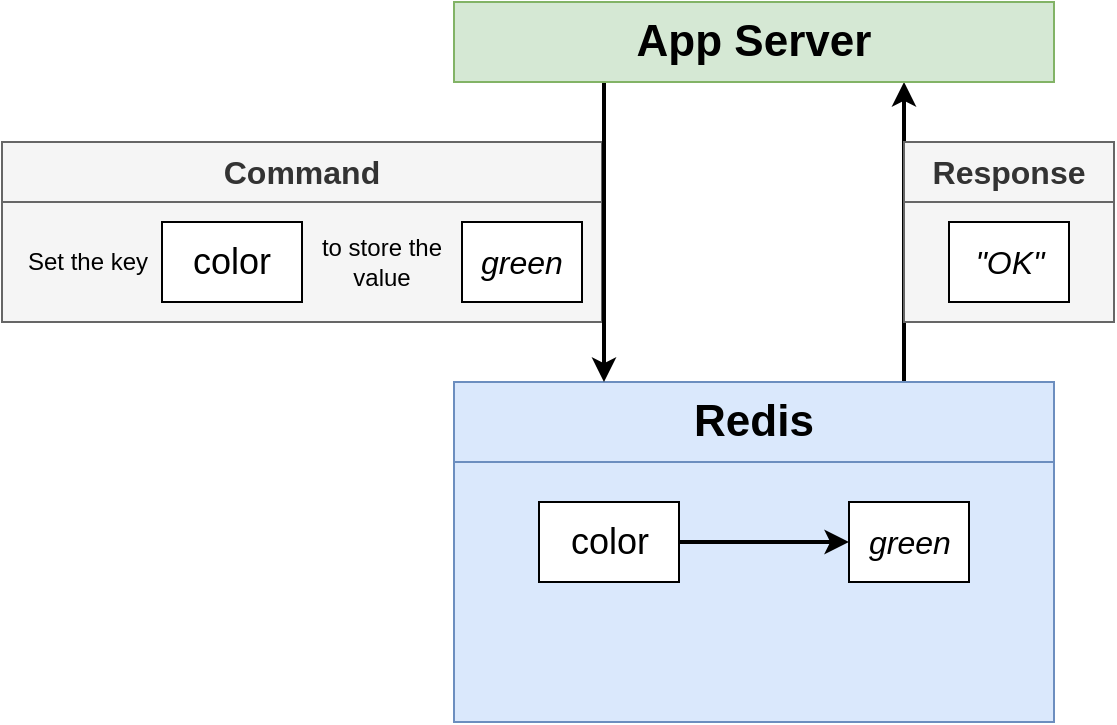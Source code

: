 <mxfile version="13.3.7" type="device" pages="20"><diagram id="frmHNBUv0X7XLBeSwaDX" name="01 - strings"><mxGraphModel dx="678" dy="418" grid="1" gridSize="10" guides="1" tooltips="1" connect="1" arrows="1" fold="1" page="1" pageScale="1" pageWidth="1920" pageHeight="1200" math="0" shadow="0"><root><mxCell id="0"/><mxCell id="1" parent="0"/><mxCell id="2_NVHnxyovbhYyKampE--1" value="" style="rounded=0;whiteSpace=wrap;html=1;fontSize=16;align=left;fillColor=#f5f5f5;strokeColor=#666666;fontColor=#333333;" vertex="1" parent="1"><mxGeometry x="494" y="580" width="300" height="60" as="geometry"/></mxCell><mxCell id="2_NVHnxyovbhYyKampE--2" style="edgeStyle=orthogonalEdgeStyle;rounded=0;orthogonalLoop=1;jettySize=auto;html=1;exitX=0.75;exitY=0;exitDx=0;exitDy=0;entryX=0.75;entryY=1;entryDx=0;entryDy=0;strokeWidth=2;fontSize=12;" edge="1" parent="1" source="2_NVHnxyovbhYyKampE--3" target="2_NVHnxyovbhYyKampE--11"><mxGeometry relative="1" as="geometry"/></mxCell><mxCell id="2_NVHnxyovbhYyKampE--3" value="Redis" style="rounded=0;whiteSpace=wrap;html=1;fontStyle=1;fillColor=#dae8fc;strokeColor=#6c8ebf;fontSize=22;" vertex="1" parent="1"><mxGeometry x="720" y="670" width="300" height="40" as="geometry"/></mxCell><mxCell id="2_NVHnxyovbhYyKampE--4" value="" style="rounded=0;whiteSpace=wrap;html=1;fontStyle=1;fillColor=#dae8fc;strokeColor=#6c8ebf;fontSize=22;" vertex="1" parent="1"><mxGeometry x="720" y="710" width="300" height="130" as="geometry"/></mxCell><mxCell id="2_NVHnxyovbhYyKampE--5" value="color" style="rounded=0;whiteSpace=wrap;html=1;fontSize=18;" vertex="1" parent="1"><mxGeometry x="574" y="590" width="70" height="40" as="geometry"/></mxCell><mxCell id="2_NVHnxyovbhYyKampE--6" value="green" style="rounded=0;whiteSpace=wrap;html=1;fontSize=16;fontStyle=2;" vertex="1" parent="1"><mxGeometry x="724" y="590" width="60" height="40" as="geometry"/></mxCell><mxCell id="2_NVHnxyovbhYyKampE--7" value="Command" style="rounded=0;whiteSpace=wrap;html=1;fontSize=16;align=center;fontStyle=1;fillColor=#f5f5f5;strokeColor=#666666;fontColor=#333333;" vertex="1" parent="1"><mxGeometry x="494" y="550" width="300" height="30" as="geometry"/></mxCell><mxCell id="2_NVHnxyovbhYyKampE--8" value="Set the key" style="text;html=1;strokeColor=none;fillColor=none;align=center;verticalAlign=middle;whiteSpace=wrap;rounded=0;fontSize=12;" vertex="1" parent="1"><mxGeometry x="504" y="600" width="66" height="20" as="geometry"/></mxCell><mxCell id="2_NVHnxyovbhYyKampE--9" value="to store the value" style="text;html=1;strokeColor=none;fillColor=none;align=center;verticalAlign=middle;whiteSpace=wrap;rounded=0;fontSize=12;" vertex="1" parent="1"><mxGeometry x="649" y="600" width="70" height="20" as="geometry"/></mxCell><mxCell id="2_NVHnxyovbhYyKampE--10" style="edgeStyle=orthogonalEdgeStyle;rounded=0;orthogonalLoop=1;jettySize=auto;html=1;exitX=0.25;exitY=1;exitDx=0;exitDy=0;entryX=0.25;entryY=0;entryDx=0;entryDy=0;strokeWidth=2;fontSize=12;" edge="1" parent="1" source="2_NVHnxyovbhYyKampE--11" target="2_NVHnxyovbhYyKampE--3"><mxGeometry relative="1" as="geometry"/></mxCell><mxCell id="2_NVHnxyovbhYyKampE--11" value="App Server" style="rounded=0;whiteSpace=wrap;html=1;fontStyle=1;fillColor=#d5e8d4;strokeColor=#82b366;fontSize=22;" vertex="1" parent="1"><mxGeometry x="720" y="480" width="300" height="40" as="geometry"/></mxCell><mxCell id="2_NVHnxyovbhYyKampE--12" value="Response" style="rounded=0;whiteSpace=wrap;html=1;fontSize=16;align=center;fontStyle=1;fillColor=#f5f5f5;strokeColor=#666666;fontColor=#333333;" vertex="1" parent="1"><mxGeometry x="945" y="550" width="105" height="30" as="geometry"/></mxCell><mxCell id="2_NVHnxyovbhYyKampE--13" value="" style="rounded=0;whiteSpace=wrap;html=1;fontSize=16;align=center;fontStyle=1;fillColor=#f5f5f5;strokeColor=#666666;fontColor=#333333;" vertex="1" parent="1"><mxGeometry x="945" y="580" width="105" height="60" as="geometry"/></mxCell><mxCell id="2_NVHnxyovbhYyKampE--14" value="&quot;OK&quot;" style="rounded=0;whiteSpace=wrap;html=1;fontSize=16;fontStyle=2;" vertex="1" parent="1"><mxGeometry x="967.5" y="590" width="60" height="40" as="geometry"/></mxCell><mxCell id="2_NVHnxyovbhYyKampE--15" style="edgeStyle=orthogonalEdgeStyle;rounded=0;orthogonalLoop=1;jettySize=auto;html=1;exitX=1;exitY=0.5;exitDx=0;exitDy=0;entryX=0;entryY=0.5;entryDx=0;entryDy=0;strokeWidth=2;fontSize=12;" edge="1" parent="1" source="2_NVHnxyovbhYyKampE--16" target="2_NVHnxyovbhYyKampE--17"><mxGeometry relative="1" as="geometry"/></mxCell><mxCell id="2_NVHnxyovbhYyKampE--16" value="color" style="rounded=0;whiteSpace=wrap;html=1;fontSize=18;" vertex="1" parent="1"><mxGeometry x="762.5" y="730" width="70" height="40" as="geometry"/></mxCell><mxCell id="2_NVHnxyovbhYyKampE--17" value="green" style="rounded=0;whiteSpace=wrap;html=1;fontSize=16;fontStyle=2;" vertex="1" parent="1"><mxGeometry x="917.5" y="730" width="60" height="40" as="geometry"/></mxCell></root></mxGraphModel></diagram><diagram id="DjEvhKaBOvxDzHzvi5hN" name="02 - outline"><mxGraphModel dx="394" dy="243" grid="1" gridSize="10" guides="1" tooltips="1" connect="1" arrows="1" fold="1" page="1" pageScale="1" pageWidth="1920" pageHeight="1200" math="0" shadow="0"><root><mxCell id="BVNadZ912wVPo7DM5PDA-0"/><mxCell id="BVNadZ912wVPo7DM5PDA-1" parent="BVNadZ912wVPo7DM5PDA-0"/><mxCell id="BVNadZ912wVPo7DM5PDA-2" value="Cover a few corner cases around strings" style="rounded=0;whiteSpace=wrap;html=1;" vertex="1" parent="BVNadZ912wVPo7DM5PDA-1"><mxGeometry x="700" y="420" width="290" height="40" as="geometry"/></mxCell><mxCell id="BVNadZ912wVPo7DM5PDA-3" value="More on the GET/SET commands" style="rounded=0;whiteSpace=wrap;html=1;" vertex="1" parent="BVNadZ912wVPo7DM5PDA-1"><mxGeometry x="700" y="470" width="290" height="40" as="geometry"/></mxCell><mxCell id="BVNadZ912wVPo7DM5PDA-4" value="&lt;span&gt;Few additional commands for manipulating strings&lt;/span&gt;" style="rounded=0;whiteSpace=wrap;html=1;" vertex="1" parent="BVNadZ912wVPo7DM5PDA-1"><mxGeometry x="700" y="520" width="290" height="40" as="geometry"/></mxCell><mxCell id="BVNadZ912wVPo7DM5PDA-5" value="&lt;b&gt;What good is storing strings?!?!!!?&lt;/b&gt;" style="rounded=0;whiteSpace=wrap;html=1;" vertex="1" parent="BVNadZ912wVPo7DM5PDA-1"><mxGeometry x="700" y="570" width="290" height="40" as="geometry"/></mxCell><mxCell id="BVNadZ912wVPo7DM5PDA-7" value="1" style="rounded=0;whiteSpace=wrap;html=1;fillColor=#dae8fc;strokeColor=#6c8ebf;" vertex="1" parent="BVNadZ912wVPo7DM5PDA-1"><mxGeometry x="660" y="420" width="40" height="40" as="geometry"/></mxCell><mxCell id="BVNadZ912wVPo7DM5PDA-8" value="2" style="rounded=0;whiteSpace=wrap;html=1;fillColor=#dae8fc;strokeColor=#6c8ebf;" vertex="1" parent="BVNadZ912wVPo7DM5PDA-1"><mxGeometry x="660" y="470" width="40" height="40" as="geometry"/></mxCell><mxCell id="BVNadZ912wVPo7DM5PDA-9" value="3" style="rounded=0;whiteSpace=wrap;html=1;fillColor=#dae8fc;strokeColor=#6c8ebf;" vertex="1" parent="BVNadZ912wVPo7DM5PDA-1"><mxGeometry x="660" y="520" width="40" height="40" as="geometry"/></mxCell><mxCell id="BVNadZ912wVPo7DM5PDA-10" value="4" style="rounded=0;whiteSpace=wrap;html=1;fillColor=#dae8fc;strokeColor=#6c8ebf;" vertex="1" parent="BVNadZ912wVPo7DM5PDA-1"><mxGeometry x="660" y="570" width="40" height="40" as="geometry"/></mxCell></root></mxGraphModel></diagram><diagram id="4UIb3QfyLdGvMpEo65Sm" name="03 - strings"><mxGraphModel dx="565" dy="348" grid="1" gridSize="10" guides="1" tooltips="1" connect="1" arrows="1" fold="1" page="1" pageScale="1" pageWidth="1920" pageHeight="1200" math="0" shadow="0"><root><mxCell id="OwknLHBDR9xMzbW52VWq-0"/><mxCell id="OwknLHBDR9xMzbW52VWq-1" parent="OwknLHBDR9xMzbW52VWq-0"/><mxCell id="3u67ZKh2IYS9-wq7z7KI-0" value="Commands for Handling Strings" style="rounded=0;whiteSpace=wrap;html=1;fillColor=#dae8fc;strokeColor=#6c8ebf;fontStyle=1;fontSize=15;" vertex="1" parent="OwknLHBDR9xMzbW52VWq-1"><mxGeometry x="630" y="370" width="260" height="30" as="geometry"/></mxCell><mxCell id="3u67ZKh2IYS9-wq7z7KI-1" value="" style="rounded=0;whiteSpace=wrap;html=1;fillColor=#dae8fc;strokeColor=#6c8ebf;fontStyle=1;fontSize=16;" vertex="1" parent="OwknLHBDR9xMzbW52VWq-1"><mxGeometry x="630" y="400" width="260" height="250" as="geometry"/></mxCell><mxCell id="8dCuybk_FtAnxSJrZfCc-2" value="APPEND" style="rounded=0;whiteSpace=wrap;html=1;fontSize=11;" vertex="1" parent="OwknLHBDR9xMzbW52VWq-1"><mxGeometry x="635" y="410" width="75" height="30" as="geometry"/></mxCell><mxCell id="8dCuybk_FtAnxSJrZfCc-3" value="GET" style="rounded=0;whiteSpace=wrap;html=1;fontSize=11;" vertex="1" parent="OwknLHBDR9xMzbW52VWq-1"><mxGeometry x="723" y="410" width="75" height="30" as="geometry"/></mxCell><mxCell id="8dCuybk_FtAnxSJrZfCc-4" value="GETDEL" style="rounded=0;whiteSpace=wrap;html=1;fontSize=11;" vertex="1" parent="OwknLHBDR9xMzbW52VWq-1"><mxGeometry x="810" y="410" width="75" height="30" as="geometry"/></mxCell><mxCell id="8dCuybk_FtAnxSJrZfCc-5" value="GETEX" style="rounded=0;whiteSpace=wrap;html=1;fontSize=11;" vertex="1" parent="OwknLHBDR9xMzbW52VWq-1"><mxGeometry x="635.5" y="450" width="75" height="30" as="geometry"/></mxCell><mxCell id="8dCuybk_FtAnxSJrZfCc-6" value="GETRANGE" style="rounded=0;whiteSpace=wrap;html=1;fontSize=11;" vertex="1" parent="OwknLHBDR9xMzbW52VWq-1"><mxGeometry x="723.5" y="450" width="75" height="30" as="geometry"/></mxCell><mxCell id="8dCuybk_FtAnxSJrZfCc-7" value="GETSET" style="rounded=0;whiteSpace=wrap;html=1;fontSize=11;" vertex="1" parent="OwknLHBDR9xMzbW52VWq-1"><mxGeometry x="810.5" y="450" width="75" height="30" as="geometry"/></mxCell><mxCell id="8dCuybk_FtAnxSJrZfCc-8" value="LCS" style="rounded=0;whiteSpace=wrap;html=1;fontSize=11;" vertex="1" parent="OwknLHBDR9xMzbW52VWq-1"><mxGeometry x="636" y="490" width="75" height="30" as="geometry"/></mxCell><mxCell id="8dCuybk_FtAnxSJrZfCc-9" value="MGET" style="rounded=0;whiteSpace=wrap;html=1;fontSize=11;" vertex="1" parent="OwknLHBDR9xMzbW52VWq-1"><mxGeometry x="724" y="490" width="75" height="30" as="geometry"/></mxCell><mxCell id="8dCuybk_FtAnxSJrZfCc-10" value="MSET" style="rounded=0;whiteSpace=wrap;html=1;fontSize=11;" vertex="1" parent="OwknLHBDR9xMzbW52VWq-1"><mxGeometry x="811" y="490" width="75" height="30" as="geometry"/></mxCell><mxCell id="8dCuybk_FtAnxSJrZfCc-11" value="MSETNX" style="rounded=0;whiteSpace=wrap;html=1;fontSize=11;" vertex="1" parent="OwknLHBDR9xMzbW52VWq-1"><mxGeometry x="635.5" y="530" width="75" height="30" as="geometry"/></mxCell><mxCell id="8dCuybk_FtAnxSJrZfCc-12" value="SET" style="rounded=0;whiteSpace=wrap;html=1;fontSize=11;" vertex="1" parent="OwknLHBDR9xMzbW52VWq-1"><mxGeometry x="723.5" y="530" width="75" height="30" as="geometry"/></mxCell><mxCell id="8dCuybk_FtAnxSJrZfCc-13" value="SETEX" style="rounded=0;whiteSpace=wrap;html=1;fontSize=11;" vertex="1" parent="OwknLHBDR9xMzbW52VWq-1"><mxGeometry x="810.5" y="530" width="75" height="30" as="geometry"/></mxCell><mxCell id="8dCuybk_FtAnxSJrZfCc-14" value="SETNX" style="rounded=0;whiteSpace=wrap;html=1;fontSize=11;" vertex="1" parent="OwknLHBDR9xMzbW52VWq-1"><mxGeometry x="636" y="570" width="75" height="30" as="geometry"/></mxCell><mxCell id="8dCuybk_FtAnxSJrZfCc-15" value="SETRANGE" style="rounded=0;whiteSpace=wrap;html=1;fontSize=11;" vertex="1" parent="OwknLHBDR9xMzbW52VWq-1"><mxGeometry x="723.5" y="570" width="75" height="30" as="geometry"/></mxCell><mxCell id="8dCuybk_FtAnxSJrZfCc-16" value="STRLEN" style="rounded=0;whiteSpace=wrap;html=1;fontSize=11;" vertex="1" parent="OwknLHBDR9xMzbW52VWq-1"><mxGeometry x="810.5" y="570" width="75" height="30" as="geometry"/></mxCell><mxCell id="8dCuybk_FtAnxSJrZfCc-18" value="SUBSTR" style="rounded=0;whiteSpace=wrap;html=1;fontSize=11;" vertex="1" parent="OwknLHBDR9xMzbW52VWq-1"><mxGeometry x="636" y="610" width="75" height="30" as="geometry"/></mxCell><mxCell id="rvO7PA8jPnrNy7cJxlTk-0" value="DEL" style="rounded=0;whiteSpace=wrap;html=1;fontSize=11;" vertex="1" parent="OwknLHBDR9xMzbW52VWq-1"><mxGeometry x="724" y="610" width="75" height="30" as="geometry"/></mxCell><mxCell id="MCrRtUAedocne1tuclxv-0" value="&lt;i&gt;Some of these are also used for numbers&lt;/i&gt;" style="text;html=1;strokeColor=none;fillColor=none;align=center;verticalAlign=middle;whiteSpace=wrap;rounded=0;fontSize=11;" vertex="1" parent="OwknLHBDR9xMzbW52VWq-1"><mxGeometry x="675.5" y="660" width="170" height="20" as="geometry"/></mxCell></root></mxGraphModel></diagram><diagram id="YiL6DF6OvN-WKYkUAFZM" name="04 - cmds"><mxGraphModel dx="565" dy="348" grid="1" gridSize="10" guides="1" tooltips="1" connect="1" arrows="1" fold="1" page="1" pageScale="1" pageWidth="1920" pageHeight="1200" math="0" shadow="0"><root><mxCell id="ns4Wo-3NV6MIXS2eKqQ1-0"/><mxCell id="ns4Wo-3NV6MIXS2eKqQ1-1" parent="ns4Wo-3NV6MIXS2eKqQ1-0"/><mxCell id="0Q2PixRdyyslxHHeKaA6-0" value="Getters (Retrieve a value)" style="rounded=0;whiteSpace=wrap;html=1;fillColor=#dae8fc;strokeColor=#6c8ebf;fontStyle=1;fontSize=15;" vertex="1" parent="ns4Wo-3NV6MIXS2eKqQ1-1"><mxGeometry x="610" y="370" width="260" height="30" as="geometry"/></mxCell><mxCell id="0Q2PixRdyyslxHHeKaA6-1" value="" style="rounded=0;whiteSpace=wrap;html=1;fillColor=#dae8fc;strokeColor=#6c8ebf;fontStyle=1;fontSize=16;" vertex="1" parent="ns4Wo-3NV6MIXS2eKqQ1-1"><mxGeometry x="610" y="400" width="260" height="130" as="geometry"/></mxCell><mxCell id="0Q2PixRdyyslxHHeKaA6-2" value="Setters (Set a value)" style="rounded=0;whiteSpace=wrap;html=1;fillColor=#dae8fc;strokeColor=#6c8ebf;fontStyle=1;fontSize=15;" vertex="1" parent="ns4Wo-3NV6MIXS2eKqQ1-1"><mxGeometry x="890" y="370" width="260" height="30" as="geometry"/></mxCell><mxCell id="0Q2PixRdyyslxHHeKaA6-3" value="" style="rounded=0;whiteSpace=wrap;html=1;fillColor=#dae8fc;strokeColor=#6c8ebf;fontStyle=1;fontSize=16;" vertex="1" parent="ns4Wo-3NV6MIXS2eKqQ1-1"><mxGeometry x="890" y="400" width="260" height="170" as="geometry"/></mxCell><mxCell id="B_QAeZhfVeMVj5W13FIa-0" value="APPEND" style="rounded=0;whiteSpace=wrap;html=1;fontSize=11;" vertex="1" parent="ns4Wo-3NV6MIXS2eKqQ1-1"><mxGeometry x="986" y="450" width="75" height="30" as="geometry"/></mxCell><mxCell id="B_QAeZhfVeMVj5W13FIa-1" value="GET" style="rounded=0;whiteSpace=wrap;html=1;fontSize=11;" vertex="1" parent="ns4Wo-3NV6MIXS2eKqQ1-1"><mxGeometry x="620" y="410" width="75" height="30" as="geometry"/></mxCell><mxCell id="B_QAeZhfVeMVj5W13FIa-2" value="GETDEL" style="rounded=0;whiteSpace=wrap;html=1;fontSize=11;" vertex="1" parent="ns4Wo-3NV6MIXS2eKqQ1-1"><mxGeometry x="702.5" y="410" width="75" height="30" as="geometry"/></mxCell><mxCell id="B_QAeZhfVeMVj5W13FIa-3" value="GETEX" style="rounded=0;whiteSpace=wrap;html=1;fontSize=11;" vertex="1" parent="ns4Wo-3NV6MIXS2eKqQ1-1"><mxGeometry x="620" y="450" width="75" height="30" as="geometry"/></mxCell><mxCell id="B_QAeZhfVeMVj5W13FIa-4" value="GETRANGE" style="rounded=0;whiteSpace=wrap;html=1;fontSize=11;" vertex="1" parent="ns4Wo-3NV6MIXS2eKqQ1-1"><mxGeometry x="790" y="410" width="75" height="30" as="geometry"/></mxCell><mxCell id="B_QAeZhfVeMVj5W13FIa-5" value="GETSET" style="rounded=0;whiteSpace=wrap;html=1;fontSize=11;" vertex="1" parent="ns4Wo-3NV6MIXS2eKqQ1-1"><mxGeometry x="986" y="410" width="75" height="30" as="geometry"/></mxCell><mxCell id="B_QAeZhfVeMVj5W13FIa-6" value="LCS" style="rounded=0;whiteSpace=wrap;html=1;fontSize=11;" vertex="1" parent="ns4Wo-3NV6MIXS2eKqQ1-1"><mxGeometry x="790" y="450" width="75" height="30" as="geometry"/></mxCell><mxCell id="B_QAeZhfVeMVj5W13FIa-7" value="MGET" style="rounded=0;whiteSpace=wrap;html=1;fontSize=11;" vertex="1" parent="ns4Wo-3NV6MIXS2eKqQ1-1"><mxGeometry x="702.5" y="450" width="75" height="30" as="geometry"/></mxCell><mxCell id="B_QAeZhfVeMVj5W13FIa-8" value="MSET" style="rounded=0;whiteSpace=wrap;html=1;fontSize=11;" vertex="1" parent="ns4Wo-3NV6MIXS2eKqQ1-1"><mxGeometry x="1070" y="410" width="75" height="30" as="geometry"/></mxCell><mxCell id="B_QAeZhfVeMVj5W13FIa-9" value="MSETNX" style="rounded=0;whiteSpace=wrap;html=1;fontSize=11;" vertex="1" parent="ns4Wo-3NV6MIXS2eKqQ1-1"><mxGeometry x="899" y="410" width="75" height="30" as="geometry"/></mxCell><mxCell id="B_QAeZhfVeMVj5W13FIa-10" value="SET" style="rounded=0;whiteSpace=wrap;html=1;fontSize=11;" vertex="1" parent="ns4Wo-3NV6MIXS2eKqQ1-1"><mxGeometry x="899" y="450" width="75" height="30" as="geometry"/></mxCell><mxCell id="B_QAeZhfVeMVj5W13FIa-11" value="SETEX" style="rounded=0;whiteSpace=wrap;html=1;fontSize=11;" vertex="1" parent="ns4Wo-3NV6MIXS2eKqQ1-1"><mxGeometry x="1070" y="450" width="75" height="30" as="geometry"/></mxCell><mxCell id="B_QAeZhfVeMVj5W13FIa-12" value="SETNX" style="rounded=0;whiteSpace=wrap;html=1;fontSize=11;" vertex="1" parent="ns4Wo-3NV6MIXS2eKqQ1-1"><mxGeometry x="899" y="490" width="75" height="30" as="geometry"/></mxCell><mxCell id="B_QAeZhfVeMVj5W13FIa-13" value="SETRANGE" style="rounded=0;whiteSpace=wrap;html=1;fontSize=11;" vertex="1" parent="ns4Wo-3NV6MIXS2eKqQ1-1"><mxGeometry x="986" y="490" width="75" height="30" as="geometry"/></mxCell><mxCell id="B_QAeZhfVeMVj5W13FIa-14" value="STRLEN" style="rounded=0;whiteSpace=wrap;html=1;fontSize=11;" vertex="1" parent="ns4Wo-3NV6MIXS2eKqQ1-1"><mxGeometry x="1070" y="490" width="75" height="30" as="geometry"/></mxCell><mxCell id="B_QAeZhfVeMVj5W13FIa-15" value="SUBSTR" style="rounded=0;whiteSpace=wrap;html=1;fontSize=11;" vertex="1" parent="ns4Wo-3NV6MIXS2eKqQ1-1"><mxGeometry x="620" y="490" width="75" height="30" as="geometry"/></mxCell><mxCell id="eBenCIoih9aZtkBwy5bt-0" value="DEL" style="rounded=0;whiteSpace=wrap;html=1;fontSize=11;" vertex="1" parent="ns4Wo-3NV6MIXS2eKqQ1-1"><mxGeometry x="899" y="530" width="75" height="30" as="geometry"/></mxCell></root></mxGraphModel></diagram><diagram id="cokpnIe4TcA6kDVa01zZ" name="06 - docs"><mxGraphModel dx="372" dy="230" grid="1" gridSize="10" guides="1" tooltips="1" connect="1" arrows="1" fold="1" page="1" pageScale="1" pageWidth="1920" pageHeight="1200" math="0" shadow="0"><root><mxCell id="senIDOPsFvx4Ohn8AXUR-0"/><mxCell id="senIDOPsFvx4Ohn8AXUR-1" parent="senIDOPsFvx4Ohn8AXUR-0"/><mxCell id="senIDOPsFvx4Ohn8AXUR-2" value="redis.io/commands" style="rounded=0;whiteSpace=wrap;html=1;shadow=0;fontSize=25;align=center;fillColor=#dae8fc;strokeColor=#6c8ebf;fontStyle=1" vertex="1" parent="senIDOPsFvx4Ohn8AXUR-1"><mxGeometry x="740" y="470" width="310" height="60" as="geometry"/></mxCell><mxCell id="senIDOPsFvx4Ohn8AXUR-3" value="Documentation for Commands" style="text;html=1;strokeColor=none;fillColor=none;align=center;verticalAlign=middle;whiteSpace=wrap;rounded=0;shadow=0;fontSize=14;" vertex="1" parent="senIDOPsFvx4Ohn8AXUR-1"><mxGeometry x="792.5" y="444" width="205" height="20" as="geometry"/></mxCell><mxCell id="senIDOPsFvx4Ohn8AXUR-4" value="Bookmark this page, you will refer to it many, many, many times" style="text;html=1;strokeColor=none;fillColor=none;align=center;verticalAlign=middle;whiteSpace=wrap;rounded=0;shadow=0;fontSize=14;fontStyle=2" vertex="1" parent="senIDOPsFvx4Ohn8AXUR-1"><mxGeometry x="792.5" y="550" width="205" height="20" as="geometry"/></mxCell></root></mxGraphModel></diagram><diagram id="Z3Ahyai_0s65GLuMnZmT" name="07 - cds"><mxGraphModel dx="446" dy="275" grid="1" gridSize="10" guides="1" tooltips="1" connect="1" arrows="1" fold="1" page="1" pageScale="1" pageWidth="1920" pageHeight="1200" math="0" shadow="0"><root><mxCell id="k4SbT7tkVUfhWjZitaOT-0"/><mxCell id="k4SbT7tkVUfhWjZitaOT-1" parent="k4SbT7tkVUfhWjZitaOT-0"/><mxCell id="k4SbT7tkVUfhWjZitaOT-2" value="SET key value &lt;br&gt;&amp;nbsp; [&lt;br&gt;&amp;nbsp; &amp;nbsp; &amp;nbsp; &amp;nbsp;EX seconds&lt;br&gt;&amp;nbsp; &amp;nbsp; |&amp;nbsp; PX milliseconds&lt;br&gt;&amp;nbsp; &amp;nbsp; |&amp;nbsp; EXAT unix-time-seconds&lt;br&gt;&amp;nbsp; &amp;nbsp; |&amp;nbsp; PXAT unix-time-milliseconds&lt;br&gt;&amp;nbsp; &amp;nbsp; |&amp;nbsp; KEEPTTL&lt;br&gt;&amp;nbsp; ] &lt;br&gt;&amp;nbsp; [NX|XX] &lt;br&gt;&amp;nbsp; [GET]" style="rounded=0;whiteSpace=wrap;html=1;shadow=0;fontSize=14;align=left;fillColor=#dae8fc;strokeColor=#6c8ebf;spacingLeft=8;" vertex="1" parent="k4SbT7tkVUfhWjZitaOT-1"><mxGeometry x="570" y="530" width="250" height="190" as="geometry"/></mxCell><mxCell id="k4SbT7tkVUfhWjZitaOT-3" value="" style="shape=curlyBracket;whiteSpace=wrap;html=1;rounded=1;shadow=0;fontSize=14;align=left;" vertex="1" parent="k4SbT7tkVUfhWjZitaOT-1"><mxGeometry x="540" y="693" width="40" height="15" as="geometry"/></mxCell><mxCell id="k4SbT7tkVUfhWjZitaOT-4" value="Square brackets means it is optional" style="text;html=1;strokeColor=none;fillColor=none;align=right;verticalAlign=middle;whiteSpace=wrap;rounded=0;shadow=0;fontSize=10;fontStyle=2" vertex="1" parent="k4SbT7tkVUfhWjZitaOT-1"><mxGeometry x="460" y="690.5" width="80" height="20" as="geometry"/></mxCell><mxCell id="k4SbT7tkVUfhWjZitaOT-5" value="" style="shape=curlyBracket;whiteSpace=wrap;html=1;rounded=1;shadow=0;fontSize=14;align=left;" vertex="1" parent="k4SbT7tkVUfhWjZitaOT-1"><mxGeometry x="540" y="596" width="40" height="15" as="geometry"/></mxCell><mxCell id="k4SbT7tkVUfhWjZitaOT-6" value="'|' means 'or'" style="text;html=1;strokeColor=none;fillColor=none;align=right;verticalAlign=middle;whiteSpace=wrap;rounded=0;shadow=0;fontSize=10;fontStyle=2" vertex="1" parent="k4SbT7tkVUfhWjZitaOT-1"><mxGeometry x="460" y="593.5" width="80" height="20" as="geometry"/></mxCell><mxCell id="k4SbT7tkVUfhWjZitaOT-7" value="" style="shape=curlyBracket;whiteSpace=wrap;html=1;rounded=1;shadow=0;fontSize=14;align=left;" vertex="1" parent="k4SbT7tkVUfhWjZitaOT-1"><mxGeometry x="540" y="547" width="40" height="15" as="geometry"/></mxCell><mxCell id="k4SbT7tkVUfhWjZitaOT-8" value="Capitalized words are keywords" style="text;html=1;strokeColor=none;fillColor=none;align=right;verticalAlign=middle;whiteSpace=wrap;rounded=0;shadow=0;fontSize=10;fontStyle=2" vertex="1" parent="k4SbT7tkVUfhWjZitaOT-1"><mxGeometry x="450" y="544.5" width="90" height="20" as="geometry"/></mxCell></root></mxGraphModel></diagram><diagram id="Eb6Ba45wKTkg8MpzPWJm" name="09 - xx"><mxGraphModel dx="605" dy="373" grid="1" gridSize="10" guides="1" tooltips="1" connect="1" arrows="1" fold="1" page="1" pageScale="1" pageWidth="1920" pageHeight="1200" math="0" shadow="0"><root><mxCell id="W-Md4NRFlGcdS329TjRk-0"/><mxCell id="W-Md4NRFlGcdS329TjRk-1" parent="W-Md4NRFlGcdS329TjRk-0"/><mxCell id="gv3z_MdxKGb1ep1fgTLe-17" value="" style="rounded=0;whiteSpace=wrap;html=1;fontSize=16;align=left;fillColor=#f5f5f5;strokeColor=#666666;fontColor=#333333;" vertex="1" parent="W-Md4NRFlGcdS329TjRk-1"><mxGeometry x="570" y="580" width="224" height="60" as="geometry"/></mxCell><mxCell id="gv3z_MdxKGb1ep1fgTLe-18" style="edgeStyle=orthogonalEdgeStyle;rounded=0;orthogonalLoop=1;jettySize=auto;html=1;exitX=0.75;exitY=0;exitDx=0;exitDy=0;entryX=0.75;entryY=1;entryDx=0;entryDy=0;strokeWidth=2;fontSize=12;" edge="1" parent="W-Md4NRFlGcdS329TjRk-1" source="gv3z_MdxKGb1ep1fgTLe-19" target="gv3z_MdxKGb1ep1fgTLe-23"><mxGeometry relative="1" as="geometry"/></mxCell><mxCell id="gv3z_MdxKGb1ep1fgTLe-19" value="Redis" style="rounded=0;whiteSpace=wrap;html=1;fontStyle=1;fillColor=#dae8fc;strokeColor=#6c8ebf;fontSize=22;" vertex="1" parent="W-Md4NRFlGcdS329TjRk-1"><mxGeometry x="720" y="670" width="300" height="40" as="geometry"/></mxCell><mxCell id="gv3z_MdxKGb1ep1fgTLe-20" value="" style="rounded=0;whiteSpace=wrap;html=1;fontStyle=1;fillColor=#dae8fc;strokeColor=#6c8ebf;fontSize=22;" vertex="1" parent="W-Md4NRFlGcdS329TjRk-1"><mxGeometry x="720" y="710" width="300" height="80" as="geometry"/></mxCell><mxCell id="gv3z_MdxKGb1ep1fgTLe-21" value="Command" style="rounded=0;whiteSpace=wrap;html=1;fontSize=16;align=center;fontStyle=1;fillColor=#f5f5f5;strokeColor=#666666;fontColor=#333333;" vertex="1" parent="W-Md4NRFlGcdS329TjRk-1"><mxGeometry x="570" y="550" width="224" height="30" as="geometry"/></mxCell><mxCell id="gv3z_MdxKGb1ep1fgTLe-22" style="edgeStyle=orthogonalEdgeStyle;rounded=0;orthogonalLoop=1;jettySize=auto;html=1;exitX=0.25;exitY=1;exitDx=0;exitDy=0;entryX=0.25;entryY=0;entryDx=0;entryDy=0;strokeWidth=2;fontSize=12;" edge="1" parent="W-Md4NRFlGcdS329TjRk-1" source="gv3z_MdxKGb1ep1fgTLe-23" target="gv3z_MdxKGb1ep1fgTLe-19"><mxGeometry relative="1" as="geometry"/></mxCell><mxCell id="gv3z_MdxKGb1ep1fgTLe-23" value="App Server" style="rounded=0;whiteSpace=wrap;html=1;fontStyle=1;fillColor=#d5e8d4;strokeColor=#82b366;fontSize=22;" vertex="1" parent="W-Md4NRFlGcdS329TjRk-1"><mxGeometry x="720" y="480" width="300" height="40" as="geometry"/></mxCell><mxCell id="gv3z_MdxKGb1ep1fgTLe-24" value="Response" style="rounded=0;whiteSpace=wrap;html=1;fontSize=16;align=center;fontStyle=1;fillColor=#f5f5f5;strokeColor=#666666;fontColor=#333333;" vertex="1" parent="W-Md4NRFlGcdS329TjRk-1"><mxGeometry x="945" y="550" width="105" height="30" as="geometry"/></mxCell><mxCell id="gv3z_MdxKGb1ep1fgTLe-25" value="" style="rounded=0;whiteSpace=wrap;html=1;fontSize=16;align=center;fontStyle=1;fillColor=#f5f5f5;strokeColor=#666666;fontColor=#333333;" vertex="1" parent="W-Md4NRFlGcdS329TjRk-1"><mxGeometry x="945" y="580" width="105" height="60" as="geometry"/></mxCell><mxCell id="gv3z_MdxKGb1ep1fgTLe-26" value="'null'" style="rounded=0;whiteSpace=wrap;html=1;fontSize=16;fontStyle=2;" vertex="1" parent="W-Md4NRFlGcdS329TjRk-1"><mxGeometry x="967.5" y="590" width="60" height="40" as="geometry"/></mxCell><mxCell id="gv3z_MdxKGb1ep1fgTLe-27" value="SET asdf 'Hi there' XX" style="rounded=0;whiteSpace=wrap;html=1;fontSize=16;fontStyle=2;" vertex="1" parent="W-Md4NRFlGcdS329TjRk-1"><mxGeometry x="580" y="590" width="207" height="40" as="geometry"/></mxCell><mxCell id="gv3z_MdxKGb1ep1fgTLe-28" style="edgeStyle=orthogonalEdgeStyle;rounded=0;orthogonalLoop=1;jettySize=auto;html=1;exitX=1;exitY=0.5;exitDx=0;exitDy=0;strokeWidth=2;fontSize=11;" edge="1" parent="W-Md4NRFlGcdS329TjRk-1" source="gv3z_MdxKGb1ep1fgTLe-29" target="gv3z_MdxKGb1ep1fgTLe-30"><mxGeometry relative="1" as="geometry"/></mxCell><mxCell id="gv3z_MdxKGb1ep1fgTLe-29" value="" style="rounded=0;whiteSpace=wrap;html=1;fontSize=16;fontStyle=2;" vertex="1" parent="W-Md4NRFlGcdS329TjRk-1"><mxGeometry x="730" y="730" width="110" height="40" as="geometry"/></mxCell><mxCell id="gv3z_MdxKGb1ep1fgTLe-30" value="" style="rounded=0;whiteSpace=wrap;html=1;fontSize=16;fontStyle=2;" vertex="1" parent="W-Md4NRFlGcdS329TjRk-1"><mxGeometry x="900" y="730" width="110" height="40" as="geometry"/></mxCell><mxCell id="gv3z_MdxKGb1ep1fgTLe-31" value="&lt;b style=&quot;font-size: 17px;&quot;&gt;XX Option&lt;/b&gt;" style="rounded=0;whiteSpace=wrap;html=1;fontSize=17;fillColor=#f8cecc;strokeColor=#b85450;" vertex="1" parent="W-Md4NRFlGcdS329TjRk-1"><mxGeometry x="550" y="670" width="130" height="30" as="geometry"/></mxCell><mxCell id="gv3z_MdxKGb1ep1fgTLe-32" value="Only run the SET if the key &lt;i&gt;already exists&lt;/i&gt;" style="rounded=0;whiteSpace=wrap;html=1;fontSize=17;fillColor=#f8cecc;strokeColor=#b85450;" vertex="1" parent="W-Md4NRFlGcdS329TjRk-1"><mxGeometry x="550" y="700" width="130" height="90" as="geometry"/></mxCell></root></mxGraphModel></diagram><diagram name="10 - xx" id="PTE9mI8UXoR61C4CGVRY"><mxGraphModel dx="605" dy="373" grid="1" gridSize="10" guides="1" tooltips="1" connect="1" arrows="1" fold="1" page="1" pageScale="1" pageWidth="1920" pageHeight="1200" math="0" shadow="0"><root><mxCell id="6759WbRpujNiKKCPtNO_-0"/><mxCell id="6759WbRpujNiKKCPtNO_-1" parent="6759WbRpujNiKKCPtNO_-0"/><mxCell id="6759WbRpujNiKKCPtNO_-2" value="" style="rounded=0;whiteSpace=wrap;html=1;fontSize=16;align=left;fillColor=#f5f5f5;strokeColor=#666666;fontColor=#333333;" vertex="1" parent="6759WbRpujNiKKCPtNO_-1"><mxGeometry x="570" y="580" width="224" height="60" as="geometry"/></mxCell><mxCell id="6759WbRpujNiKKCPtNO_-3" style="edgeStyle=orthogonalEdgeStyle;rounded=0;orthogonalLoop=1;jettySize=auto;html=1;exitX=0.75;exitY=0;exitDx=0;exitDy=0;entryX=0.75;entryY=1;entryDx=0;entryDy=0;strokeWidth=2;fontSize=12;" edge="1" parent="6759WbRpujNiKKCPtNO_-1" source="6759WbRpujNiKKCPtNO_-4" target="6759WbRpujNiKKCPtNO_-8"><mxGeometry relative="1" as="geometry"/></mxCell><mxCell id="6759WbRpujNiKKCPtNO_-4" value="Redis" style="rounded=0;whiteSpace=wrap;html=1;fontStyle=1;fillColor=#dae8fc;strokeColor=#6c8ebf;fontSize=22;" vertex="1" parent="6759WbRpujNiKKCPtNO_-1"><mxGeometry x="720" y="670" width="300" height="40" as="geometry"/></mxCell><mxCell id="6759WbRpujNiKKCPtNO_-5" value="" style="rounded=0;whiteSpace=wrap;html=1;fontStyle=1;fillColor=#dae8fc;strokeColor=#6c8ebf;fontSize=22;" vertex="1" parent="6759WbRpujNiKKCPtNO_-1"><mxGeometry x="720" y="710" width="300" height="80" as="geometry"/></mxCell><mxCell id="6759WbRpujNiKKCPtNO_-6" value="Command" style="rounded=0;whiteSpace=wrap;html=1;fontSize=16;align=center;fontStyle=1;fillColor=#f5f5f5;strokeColor=#666666;fontColor=#333333;" vertex="1" parent="6759WbRpujNiKKCPtNO_-1"><mxGeometry x="570" y="550" width="224" height="30" as="geometry"/></mxCell><mxCell id="6759WbRpujNiKKCPtNO_-7" style="edgeStyle=orthogonalEdgeStyle;rounded=0;orthogonalLoop=1;jettySize=auto;html=1;exitX=0.25;exitY=1;exitDx=0;exitDy=0;entryX=0.25;entryY=0;entryDx=0;entryDy=0;strokeWidth=2;fontSize=12;" edge="1" parent="6759WbRpujNiKKCPtNO_-1" source="6759WbRpujNiKKCPtNO_-8" target="6759WbRpujNiKKCPtNO_-4"><mxGeometry relative="1" as="geometry"/></mxCell><mxCell id="6759WbRpujNiKKCPtNO_-8" value="App Server" style="rounded=0;whiteSpace=wrap;html=1;fontStyle=1;fillColor=#d5e8d4;strokeColor=#82b366;fontSize=22;" vertex="1" parent="6759WbRpujNiKKCPtNO_-1"><mxGeometry x="720" y="480" width="300" height="40" as="geometry"/></mxCell><mxCell id="6759WbRpujNiKKCPtNO_-9" value="Response" style="rounded=0;whiteSpace=wrap;html=1;fontSize=16;align=center;fontStyle=1;fillColor=#f5f5f5;strokeColor=#666666;fontColor=#333333;" vertex="1" parent="6759WbRpujNiKKCPtNO_-1"><mxGeometry x="945" y="550" width="105" height="30" as="geometry"/></mxCell><mxCell id="6759WbRpujNiKKCPtNO_-10" value="" style="rounded=0;whiteSpace=wrap;html=1;fontSize=16;align=center;fontStyle=1;fillColor=#f5f5f5;strokeColor=#666666;fontColor=#333333;" vertex="1" parent="6759WbRpujNiKKCPtNO_-1"><mxGeometry x="945" y="580" width="105" height="60" as="geometry"/></mxCell><mxCell id="6759WbRpujNiKKCPtNO_-11" value="'OK'" style="rounded=0;whiteSpace=wrap;html=1;fontSize=16;fontStyle=2;" vertex="1" parent="6759WbRpujNiKKCPtNO_-1"><mxGeometry x="967.5" y="590" width="60" height="40" as="geometry"/></mxCell><mxCell id="6759WbRpujNiKKCPtNO_-12" value="SET asdf 'Hi there' XX" style="rounded=0;whiteSpace=wrap;html=1;fontSize=16;fontStyle=2;" vertex="1" parent="6759WbRpujNiKKCPtNO_-1"><mxGeometry x="580" y="590" width="207" height="40" as="geometry"/></mxCell><mxCell id="6759WbRpujNiKKCPtNO_-13" style="edgeStyle=orthogonalEdgeStyle;rounded=0;orthogonalLoop=1;jettySize=auto;html=1;exitX=1;exitY=0.5;exitDx=0;exitDy=0;strokeWidth=2;fontSize=11;" edge="1" parent="6759WbRpujNiKKCPtNO_-1" source="6759WbRpujNiKKCPtNO_-14" target="6759WbRpujNiKKCPtNO_-15"><mxGeometry relative="1" as="geometry"/></mxCell><mxCell id="6759WbRpujNiKKCPtNO_-14" value="asdf" style="rounded=0;whiteSpace=wrap;html=1;fontSize=16;fontStyle=2;" vertex="1" parent="6759WbRpujNiKKCPtNO_-1"><mxGeometry x="730" y="730" width="110" height="40" as="geometry"/></mxCell><mxCell id="6759WbRpujNiKKCPtNO_-15" value="'Existing value'" style="rounded=0;whiteSpace=wrap;html=1;fontSize=16;fontStyle=2;" vertex="1" parent="6759WbRpujNiKKCPtNO_-1"><mxGeometry x="900" y="730" width="110" height="40" as="geometry"/></mxCell><mxCell id="6759WbRpujNiKKCPtNO_-16" value="&lt;b style=&quot;font-size: 17px;&quot;&gt;XX Option&lt;/b&gt;" style="rounded=0;whiteSpace=wrap;html=1;fontSize=17;fillColor=#f8cecc;strokeColor=#b85450;" vertex="1" parent="6759WbRpujNiKKCPtNO_-1"><mxGeometry x="550" y="670" width="130" height="30" as="geometry"/></mxCell><mxCell id="6759WbRpujNiKKCPtNO_-17" value="Only run the SET if the key &lt;i&gt;already exists&lt;/i&gt;" style="rounded=0;whiteSpace=wrap;html=1;fontSize=17;fillColor=#f8cecc;strokeColor=#b85450;" vertex="1" parent="6759WbRpujNiKKCPtNO_-1"><mxGeometry x="550" y="700" width="130" height="90" as="geometry"/></mxCell></root></mxGraphModel></diagram><diagram name="10 - nx" id="_SwjxfoWBnLHR6GwFykb"><mxGraphModel dx="605" dy="373" grid="1" gridSize="10" guides="1" tooltips="1" connect="1" arrows="1" fold="1" page="1" pageScale="1" pageWidth="1920" pageHeight="1200" math="0" shadow="0"><root><mxCell id="2CbiKhprw4mYzHdQ9cNl-0"/><mxCell id="2CbiKhprw4mYzHdQ9cNl-1" parent="2CbiKhprw4mYzHdQ9cNl-0"/><mxCell id="2CbiKhprw4mYzHdQ9cNl-2" value="" style="rounded=0;whiteSpace=wrap;html=1;fontSize=16;align=left;fillColor=#f5f5f5;strokeColor=#666666;fontColor=#333333;" vertex="1" parent="2CbiKhprw4mYzHdQ9cNl-1"><mxGeometry x="570" y="580" width="224" height="60" as="geometry"/></mxCell><mxCell id="2CbiKhprw4mYzHdQ9cNl-3" style="edgeStyle=orthogonalEdgeStyle;rounded=0;orthogonalLoop=1;jettySize=auto;html=1;exitX=0.75;exitY=0;exitDx=0;exitDy=0;entryX=0.75;entryY=1;entryDx=0;entryDy=0;strokeWidth=2;fontSize=12;" edge="1" parent="2CbiKhprw4mYzHdQ9cNl-1" source="2CbiKhprw4mYzHdQ9cNl-4" target="2CbiKhprw4mYzHdQ9cNl-8"><mxGeometry relative="1" as="geometry"/></mxCell><mxCell id="2CbiKhprw4mYzHdQ9cNl-4" value="Redis" style="rounded=0;whiteSpace=wrap;html=1;fontStyle=1;fillColor=#dae8fc;strokeColor=#6c8ebf;fontSize=22;" vertex="1" parent="2CbiKhprw4mYzHdQ9cNl-1"><mxGeometry x="720" y="670" width="300" height="40" as="geometry"/></mxCell><mxCell id="2CbiKhprw4mYzHdQ9cNl-5" value="" style="rounded=0;whiteSpace=wrap;html=1;fontStyle=1;fillColor=#dae8fc;strokeColor=#6c8ebf;fontSize=22;" vertex="1" parent="2CbiKhprw4mYzHdQ9cNl-1"><mxGeometry x="720" y="710" width="300" height="80" as="geometry"/></mxCell><mxCell id="2CbiKhprw4mYzHdQ9cNl-6" value="Command" style="rounded=0;whiteSpace=wrap;html=1;fontSize=16;align=center;fontStyle=1;fillColor=#f5f5f5;strokeColor=#666666;fontColor=#333333;" vertex="1" parent="2CbiKhprw4mYzHdQ9cNl-1"><mxGeometry x="570" y="550" width="224" height="30" as="geometry"/></mxCell><mxCell id="2CbiKhprw4mYzHdQ9cNl-7" style="edgeStyle=orthogonalEdgeStyle;rounded=0;orthogonalLoop=1;jettySize=auto;html=1;exitX=0.25;exitY=1;exitDx=0;exitDy=0;entryX=0.25;entryY=0;entryDx=0;entryDy=0;strokeWidth=2;fontSize=12;" edge="1" parent="2CbiKhprw4mYzHdQ9cNl-1" source="2CbiKhprw4mYzHdQ9cNl-8" target="2CbiKhprw4mYzHdQ9cNl-4"><mxGeometry relative="1" as="geometry"/></mxCell><mxCell id="2CbiKhprw4mYzHdQ9cNl-8" value="App Server" style="rounded=0;whiteSpace=wrap;html=1;fontStyle=1;fillColor=#d5e8d4;strokeColor=#82b366;fontSize=22;" vertex="1" parent="2CbiKhprw4mYzHdQ9cNl-1"><mxGeometry x="720" y="480" width="300" height="40" as="geometry"/></mxCell><mxCell id="2CbiKhprw4mYzHdQ9cNl-9" value="Response" style="rounded=0;whiteSpace=wrap;html=1;fontSize=16;align=center;fontStyle=1;fillColor=#f5f5f5;strokeColor=#666666;fontColor=#333333;" vertex="1" parent="2CbiKhprw4mYzHdQ9cNl-1"><mxGeometry x="945" y="550" width="105" height="30" as="geometry"/></mxCell><mxCell id="2CbiKhprw4mYzHdQ9cNl-10" value="" style="rounded=0;whiteSpace=wrap;html=1;fontSize=16;align=center;fontStyle=1;fillColor=#f5f5f5;strokeColor=#666666;fontColor=#333333;" vertex="1" parent="2CbiKhprw4mYzHdQ9cNl-1"><mxGeometry x="945" y="580" width="105" height="60" as="geometry"/></mxCell><mxCell id="2CbiKhprw4mYzHdQ9cNl-11" value="'null'" style="rounded=0;whiteSpace=wrap;html=1;fontSize=16;fontStyle=2;" vertex="1" parent="2CbiKhprw4mYzHdQ9cNl-1"><mxGeometry x="967.5" y="590" width="60" height="40" as="geometry"/></mxCell><mxCell id="2CbiKhprw4mYzHdQ9cNl-12" value="SET color 'red' NX" style="rounded=0;whiteSpace=wrap;html=1;fontSize=16;fontStyle=2;" vertex="1" parent="2CbiKhprw4mYzHdQ9cNl-1"><mxGeometry x="580" y="590" width="207" height="40" as="geometry"/></mxCell><mxCell id="2CbiKhprw4mYzHdQ9cNl-13" style="edgeStyle=orthogonalEdgeStyle;rounded=0;orthogonalLoop=1;jettySize=auto;html=1;exitX=1;exitY=0.5;exitDx=0;exitDy=0;strokeWidth=2;fontSize=11;" edge="1" parent="2CbiKhprw4mYzHdQ9cNl-1" source="2CbiKhprw4mYzHdQ9cNl-14" target="2CbiKhprw4mYzHdQ9cNl-15"><mxGeometry relative="1" as="geometry"/></mxCell><mxCell id="2CbiKhprw4mYzHdQ9cNl-14" value="color" style="rounded=0;whiteSpace=wrap;html=1;fontSize=16;fontStyle=2;" vertex="1" parent="2CbiKhprw4mYzHdQ9cNl-1"><mxGeometry x="730" y="730" width="110" height="40" as="geometry"/></mxCell><mxCell id="2CbiKhprw4mYzHdQ9cNl-15" value="red" style="rounded=0;whiteSpace=wrap;html=1;fontSize=16;fontStyle=2;" vertex="1" parent="2CbiKhprw4mYzHdQ9cNl-1"><mxGeometry x="900" y="730" width="110" height="40" as="geometry"/></mxCell><mxCell id="2CbiKhprw4mYzHdQ9cNl-16" value="&lt;b style=&quot;font-size: 17px&quot;&gt;NX Option&lt;/b&gt;" style="rounded=0;whiteSpace=wrap;html=1;fontSize=17;fillColor=#f8cecc;strokeColor=#b85450;" vertex="1" parent="2CbiKhprw4mYzHdQ9cNl-1"><mxGeometry x="550" y="670" width="130" height="30" as="geometry"/></mxCell><mxCell id="2CbiKhprw4mYzHdQ9cNl-17" value="Only run the SET if the key &lt;i&gt;does not exist&lt;/i&gt;" style="rounded=0;whiteSpace=wrap;html=1;fontSize=17;fillColor=#f8cecc;strokeColor=#b85450;" vertex="1" parent="2CbiKhprw4mYzHdQ9cNl-1"><mxGeometry x="550" y="700" width="130" height="90" as="geometry"/></mxCell></root></mxGraphModel></diagram><diagram id="FQJIQa4-82BVVWkG--oO" name="08 - opts"><mxGraphModel dx="471" dy="290" grid="1" gridSize="10" guides="1" tooltips="1" connect="1" arrows="1" fold="1" page="1" pageScale="1" pageWidth="1920" pageHeight="1200" math="0" shadow="0"><root><mxCell id="_xCreh70cmfty4lh4Rsp-0"/><mxCell id="_xCreh70cmfty4lh4Rsp-1" parent="_xCreh70cmfty4lh4Rsp-0"/><mxCell id="_xCreh70cmfty4lh4Rsp-2" value="SET" style="rounded=0;whiteSpace=wrap;html=1;fontSize=18;fillColor=#dae8fc;strokeColor=#6c8ebf;fontStyle=1" vertex="1" parent="_xCreh70cmfty4lh4Rsp-1"><mxGeometry x="710" y="410" width="100" height="30" as="geometry"/></mxCell><mxCell id="_xCreh70cmfty4lh4Rsp-14" style="edgeStyle=orthogonalEdgeStyle;rounded=0;orthogonalLoop=1;jettySize=auto;html=1;exitX=1;exitY=0.5;exitDx=0;exitDy=0;fontSize=12;" edge="1" parent="_xCreh70cmfty4lh4Rsp-1" source="_xCreh70cmfty4lh4Rsp-9"><mxGeometry relative="1" as="geometry"><mxPoint x="930" y="460" as="targetPoint"/></mxGeometry></mxCell><mxCell id="_xCreh70cmfty4lh4Rsp-9" value="key" style="rounded=0;whiteSpace=wrap;html=1;fontSize=18;fillColor=#dae8fc;strokeColor=#6c8ebf;" vertex="1" parent="_xCreh70cmfty4lh4Rsp-1"><mxGeometry x="750" y="440" width="140" height="40" as="geometry"/></mxCell><mxCell id="_xCreh70cmfty4lh4Rsp-10" value="value" style="rounded=0;whiteSpace=wrap;html=1;fontSize=18;fillColor=#dae8fc;strokeColor=#6c8ebf;" vertex="1" parent="_xCreh70cmfty4lh4Rsp-1"><mxGeometry x="750" y="480" width="140" height="40" as="geometry"/></mxCell><mxCell id="_xCreh70cmfty4lh4Rsp-11" value="&lt;i style=&quot;font-size: 12px&quot;&gt;EX | PX | EXAT | PXAT | KEEPTTL&lt;/i&gt;" style="rounded=0;whiteSpace=wrap;html=1;fontSize=12;fillColor=#fff2cc;strokeColor=#d6b656;" vertex="1" parent="_xCreh70cmfty4lh4Rsp-1"><mxGeometry x="750" y="520" width="140" height="40" as="geometry"/></mxCell><mxCell id="_xCreh70cmfty4lh4Rsp-12" value="&lt;i style=&quot;font-size: 12px&quot;&gt;NX | XX&lt;/i&gt;" style="rounded=0;whiteSpace=wrap;html=1;fontSize=12;fillColor=#fff2cc;strokeColor=#d6b656;" vertex="1" parent="_xCreh70cmfty4lh4Rsp-1"><mxGeometry x="750" y="560" width="140" height="40" as="geometry"/></mxCell><mxCell id="_xCreh70cmfty4lh4Rsp-13" value="&lt;i&gt;GET&lt;/i&gt;" style="rounded=0;whiteSpace=wrap;html=1;fontSize=12;fillColor=#fff2cc;strokeColor=#d6b656;" vertex="1" parent="_xCreh70cmfty4lh4Rsp-1"><mxGeometry x="750" y="600" width="140" height="40" as="geometry"/></mxCell><mxCell id="_xCreh70cmfty4lh4Rsp-15" value="Key we are trying to set" style="rounded=0;whiteSpace=wrap;html=1;fontSize=12;fillColor=#f5f5f5;strokeColor=#666666;fontColor=#333333;" vertex="1" parent="_xCreh70cmfty4lh4Rsp-1"><mxGeometry x="930" y="440" width="140" height="40" as="geometry"/></mxCell><mxCell id="_xCreh70cmfty4lh4Rsp-17" style="edgeStyle=orthogonalEdgeStyle;rounded=0;orthogonalLoop=1;jettySize=auto;html=1;exitX=1;exitY=0.5;exitDx=0;exitDy=0;fontSize=12;" edge="1" parent="_xCreh70cmfty4lh4Rsp-1"><mxGeometry relative="1" as="geometry"><mxPoint x="930" y="500" as="targetPoint"/><mxPoint x="890" y="500" as="sourcePoint"/></mxGeometry></mxCell><mxCell id="_xCreh70cmfty4lh4Rsp-18" value="Value we want to store" style="rounded=0;whiteSpace=wrap;html=1;fontSize=12;fillColor=#f5f5f5;strokeColor=#666666;fontColor=#333333;" vertex="1" parent="_xCreh70cmfty4lh4Rsp-1"><mxGeometry x="930" y="480" width="140" height="40" as="geometry"/></mxCell><mxCell id="_xCreh70cmfty4lh4Rsp-19" style="edgeStyle=orthogonalEdgeStyle;rounded=0;orthogonalLoop=1;jettySize=auto;html=1;exitX=1;exitY=0.5;exitDx=0;exitDy=0;fontSize=12;" edge="1" parent="_xCreh70cmfty4lh4Rsp-1"><mxGeometry relative="1" as="geometry"><mxPoint x="930" y="540" as="targetPoint"/><mxPoint x="890" y="540" as="sourcePoint"/></mxGeometry></mxCell><mxCell id="_xCreh70cmfty4lh4Rsp-20" value="Options for when this value should expire" style="rounded=0;whiteSpace=wrap;html=1;fontSize=12;fillColor=#f5f5f5;strokeColor=#666666;fontColor=#333333;" vertex="1" parent="_xCreh70cmfty4lh4Rsp-1"><mxGeometry x="930" y="520" width="140" height="40" as="geometry"/></mxCell><mxCell id="_xCreh70cmfty4lh4Rsp-21" style="edgeStyle=orthogonalEdgeStyle;rounded=0;orthogonalLoop=1;jettySize=auto;html=1;exitX=1;exitY=0.5;exitDx=0;exitDy=0;fontSize=12;" edge="1" parent="_xCreh70cmfty4lh4Rsp-1"><mxGeometry relative="1" as="geometry"><mxPoint x="930" y="580" as="targetPoint"/><mxPoint x="890" y="580" as="sourcePoint"/></mxGeometry></mxCell><mxCell id="_xCreh70cmfty4lh4Rsp-22" value="Only set this key if..." style="rounded=0;whiteSpace=wrap;html=1;fontSize=12;fillColor=#f5f5f5;strokeColor=#666666;fontColor=#333333;" vertex="1" parent="_xCreh70cmfty4lh4Rsp-1"><mxGeometry x="930" y="560" width="140" height="40" as="geometry"/></mxCell><mxCell id="_xCreh70cmfty4lh4Rsp-23" style="edgeStyle=orthogonalEdgeStyle;rounded=0;orthogonalLoop=1;jettySize=auto;html=1;exitX=1;exitY=0.5;exitDx=0;exitDy=0;fontSize=12;" edge="1" parent="_xCreh70cmfty4lh4Rsp-1"><mxGeometry relative="1" as="geometry"><mxPoint x="930" y="620" as="targetPoint"/><mxPoint x="890" y="620" as="sourcePoint"/></mxGeometry></mxCell><mxCell id="_xCreh70cmfty4lh4Rsp-24" value="Return the previous value stored at this key" style="rounded=0;whiteSpace=wrap;html=1;fontSize=12;fillColor=#f5f5f5;strokeColor=#666666;fontColor=#333333;" vertex="1" parent="_xCreh70cmfty4lh4Rsp-1"><mxGeometry x="930" y="600" width="140" height="40" as="geometry"/></mxCell></root></mxGraphModel></diagram><diagram id="2DSxe4bJXrlDrZ4bRm-O" name="12 - ex"><mxGraphModel dx="434" dy="268" grid="1" gridSize="10" guides="1" tooltips="1" connect="1" arrows="1" fold="1" page="1" pageScale="1" pageWidth="1920" pageHeight="1200" math="0" shadow="0"><root><mxCell id="b6ZbED4nxL_ZC_Dd9mEL-0"/><mxCell id="b6ZbED4nxL_ZC_Dd9mEL-1" parent="b6ZbED4nxL_ZC_Dd9mEL-0"/><mxCell id="Iv26QQI7EBHYpPwu22s6-0" value="SET" style="rounded=0;whiteSpace=wrap;html=1;fontSize=18;fillColor=#dae8fc;strokeColor=#6c8ebf;fontStyle=1" vertex="1" parent="b6ZbED4nxL_ZC_Dd9mEL-1"><mxGeometry x="710" y="410" width="100" height="30" as="geometry"/></mxCell><mxCell id="Iv26QQI7EBHYpPwu22s6-1" style="edgeStyle=orthogonalEdgeStyle;rounded=0;orthogonalLoop=1;jettySize=auto;html=1;exitX=1;exitY=0.5;exitDx=0;exitDy=0;fontSize=12;" edge="1" parent="b6ZbED4nxL_ZC_Dd9mEL-1" source="Iv26QQI7EBHYpPwu22s6-2"><mxGeometry relative="1" as="geometry"><mxPoint x="930" y="460" as="targetPoint"/></mxGeometry></mxCell><mxCell id="Iv26QQI7EBHYpPwu22s6-2" value="color" style="rounded=0;whiteSpace=wrap;html=1;fontSize=18;fillColor=#dae8fc;strokeColor=#6c8ebf;" vertex="1" parent="b6ZbED4nxL_ZC_Dd9mEL-1"><mxGeometry x="750" y="440" width="140" height="40" as="geometry"/></mxCell><mxCell id="Iv26QQI7EBHYpPwu22s6-3" value="red" style="rounded=0;whiteSpace=wrap;html=1;fontSize=18;fillColor=#dae8fc;strokeColor=#6c8ebf;" vertex="1" parent="b6ZbED4nxL_ZC_Dd9mEL-1"><mxGeometry x="750" y="480" width="140" height="40" as="geometry"/></mxCell><mxCell id="Iv26QQI7EBHYpPwu22s6-4" value="&lt;span style=&quot;font-size: 18px;&quot;&gt;EX 2&lt;/span&gt;" style="rounded=0;whiteSpace=wrap;html=1;fontSize=18;fillColor=#fff2cc;strokeColor=#d6b656;fontStyle=1" vertex="1" parent="b6ZbED4nxL_ZC_Dd9mEL-1"><mxGeometry x="750" y="520" width="140" height="40" as="geometry"/></mxCell><mxCell id="Iv26QQI7EBHYpPwu22s6-7" value="Set the key 'color'" style="rounded=0;whiteSpace=wrap;html=1;fontSize=12;fillColor=#f5f5f5;strokeColor=#666666;fontColor=#333333;" vertex="1" parent="b6ZbED4nxL_ZC_Dd9mEL-1"><mxGeometry x="930" y="440" width="140" height="40" as="geometry"/></mxCell><mxCell id="Iv26QQI7EBHYpPwu22s6-8" style="edgeStyle=orthogonalEdgeStyle;rounded=0;orthogonalLoop=1;jettySize=auto;html=1;exitX=1;exitY=0.5;exitDx=0;exitDy=0;fontSize=12;" edge="1" parent="b6ZbED4nxL_ZC_Dd9mEL-1"><mxGeometry relative="1" as="geometry"><mxPoint x="930" y="500" as="targetPoint"/><mxPoint x="890" y="500" as="sourcePoint"/></mxGeometry></mxCell><mxCell id="Iv26QQI7EBHYpPwu22s6-9" value="Store the value 'red'" style="rounded=0;whiteSpace=wrap;html=1;fontSize=12;fillColor=#f5f5f5;strokeColor=#666666;fontColor=#333333;" vertex="1" parent="b6ZbED4nxL_ZC_Dd9mEL-1"><mxGeometry x="930" y="480" width="140" height="40" as="geometry"/></mxCell><mxCell id="Iv26QQI7EBHYpPwu22s6-10" style="edgeStyle=orthogonalEdgeStyle;rounded=0;orthogonalLoop=1;jettySize=auto;html=1;exitX=1;exitY=0.5;exitDx=0;exitDy=0;fontSize=12;" edge="1" parent="b6ZbED4nxL_ZC_Dd9mEL-1"><mxGeometry relative="1" as="geometry"><mxPoint x="930" y="540" as="targetPoint"/><mxPoint x="890" y="540" as="sourcePoint"/></mxGeometry></mxCell><mxCell id="Iv26QQI7EBHYpPwu22s6-11" value="Automatically delete this value after 2 seconds!" style="rounded=0;whiteSpace=wrap;html=1;fontSize=12;fillColor=#f5f5f5;strokeColor=#666666;fontColor=#333333;" vertex="1" parent="b6ZbED4nxL_ZC_Dd9mEL-1"><mxGeometry x="930" y="520" width="140" height="40" as="geometry"/></mxCell></root></mxGraphModel></diagram><diagram name="11 - c" id="2rJE4BsT7bLtodcvbNZd"><mxGraphModel dx="605" dy="373" grid="1" gridSize="10" guides="1" tooltips="1" connect="1" arrows="1" fold="1" page="1" pageScale="1" pageWidth="1920" pageHeight="1200" math="0" shadow="0"><root><mxCell id="_cLEsLLmlJ55sdmktStD-0"/><mxCell id="_cLEsLLmlJ55sdmktStD-1" parent="_cLEsLLmlJ55sdmktStD-0"/><mxCell id="_cLEsLLmlJ55sdmktStD-2" value="" style="rounded=0;whiteSpace=wrap;html=1;fontSize=16;align=left;fillColor=#f5f5f5;strokeColor=#666666;fontColor=#333333;" vertex="1" parent="_cLEsLLmlJ55sdmktStD-1"><mxGeometry x="570" y="580" width="224" height="60" as="geometry"/></mxCell><mxCell id="_cLEsLLmlJ55sdmktStD-3" style="edgeStyle=orthogonalEdgeStyle;rounded=0;orthogonalLoop=1;jettySize=auto;html=1;exitX=0.75;exitY=0;exitDx=0;exitDy=0;entryX=0.75;entryY=1;entryDx=0;entryDy=0;strokeWidth=2;fontSize=12;" edge="1" parent="_cLEsLLmlJ55sdmktStD-1" source="_cLEsLLmlJ55sdmktStD-4" target="_cLEsLLmlJ55sdmktStD-8"><mxGeometry relative="1" as="geometry"/></mxCell><mxCell id="_cLEsLLmlJ55sdmktStD-4" value="Redis" style="rounded=0;whiteSpace=wrap;html=1;fontStyle=1;fillColor=#dae8fc;strokeColor=#6c8ebf;fontSize=22;" vertex="1" parent="_cLEsLLmlJ55sdmktStD-1"><mxGeometry x="720" y="670" width="300" height="40" as="geometry"/></mxCell><mxCell id="_cLEsLLmlJ55sdmktStD-5" value="" style="rounded=0;whiteSpace=wrap;html=1;fontStyle=1;fillColor=#dae8fc;strokeColor=#6c8ebf;fontSize=22;" vertex="1" parent="_cLEsLLmlJ55sdmktStD-1"><mxGeometry x="720" y="710" width="300" height="80" as="geometry"/></mxCell><mxCell id="_cLEsLLmlJ55sdmktStD-6" value="Command" style="rounded=0;whiteSpace=wrap;html=1;fontSize=16;align=center;fontStyle=1;fillColor=#f5f5f5;strokeColor=#666666;fontColor=#333333;" vertex="1" parent="_cLEsLLmlJ55sdmktStD-1"><mxGeometry x="570" y="550" width="224" height="30" as="geometry"/></mxCell><mxCell id="_cLEsLLmlJ55sdmktStD-7" style="edgeStyle=orthogonalEdgeStyle;rounded=0;orthogonalLoop=1;jettySize=auto;html=1;exitX=0.25;exitY=1;exitDx=0;exitDy=0;entryX=0.25;entryY=0;entryDx=0;entryDy=0;strokeWidth=2;fontSize=12;" edge="1" parent="_cLEsLLmlJ55sdmktStD-1" source="_cLEsLLmlJ55sdmktStD-8" target="_cLEsLLmlJ55sdmktStD-4"><mxGeometry relative="1" as="geometry"/></mxCell><mxCell id="_cLEsLLmlJ55sdmktStD-8" value="App Server" style="rounded=0;whiteSpace=wrap;html=1;fontStyle=1;fillColor=#d5e8d4;strokeColor=#82b366;fontSize=22;" vertex="1" parent="_cLEsLLmlJ55sdmktStD-1"><mxGeometry x="720" y="480" width="300" height="40" as="geometry"/></mxCell><mxCell id="_cLEsLLmlJ55sdmktStD-9" value="Response" style="rounded=0;whiteSpace=wrap;html=1;fontSize=16;align=center;fontStyle=1;fillColor=#f5f5f5;strokeColor=#666666;fontColor=#333333;" vertex="1" parent="_cLEsLLmlJ55sdmktStD-1"><mxGeometry x="945" y="550" width="105" height="30" as="geometry"/></mxCell><mxCell id="_cLEsLLmlJ55sdmktStD-10" value="" style="rounded=0;whiteSpace=wrap;html=1;fontSize=16;align=center;fontStyle=1;fillColor=#f5f5f5;strokeColor=#666666;fontColor=#333333;" vertex="1" parent="_cLEsLLmlJ55sdmktStD-1"><mxGeometry x="945" y="580" width="105" height="60" as="geometry"/></mxCell><mxCell id="_cLEsLLmlJ55sdmktStD-11" value="OK" style="rounded=0;whiteSpace=wrap;html=1;fontSize=16;fontStyle=2;" vertex="1" parent="_cLEsLLmlJ55sdmktStD-1"><mxGeometry x="967.5" y="590" width="60" height="40" as="geometry"/></mxCell><mxCell id="_cLEsLLmlJ55sdmktStD-12" value="SET color 'red' EX 2" style="rounded=0;whiteSpace=wrap;html=1;fontSize=16;fontStyle=2;" vertex="1" parent="_cLEsLLmlJ55sdmktStD-1"><mxGeometry x="580" y="590" width="207" height="40" as="geometry"/></mxCell><mxCell id="_cLEsLLmlJ55sdmktStD-13" style="edgeStyle=orthogonalEdgeStyle;rounded=0;orthogonalLoop=1;jettySize=auto;html=1;exitX=1;exitY=0.5;exitDx=0;exitDy=0;strokeWidth=2;fontSize=11;" edge="1" parent="_cLEsLLmlJ55sdmktStD-1" source="_cLEsLLmlJ55sdmktStD-14" target="_cLEsLLmlJ55sdmktStD-15"><mxGeometry relative="1" as="geometry"/></mxCell><mxCell id="_cLEsLLmlJ55sdmktStD-14" value="" style="rounded=0;whiteSpace=wrap;html=1;fontSize=16;fontStyle=2;" vertex="1" parent="_cLEsLLmlJ55sdmktStD-1"><mxGeometry x="730" y="730" width="110" height="40" as="geometry"/></mxCell><mxCell id="_cLEsLLmlJ55sdmktStD-15" value="" style="rounded=0;whiteSpace=wrap;html=1;fontSize=16;fontStyle=2;" vertex="1" parent="_cLEsLLmlJ55sdmktStD-1"><mxGeometry x="900" y="730" width="110" height="40" as="geometry"/></mxCell></root></mxGraphModel></diagram><diagram id="_-V7T8fTlbXsthQsH-L7" name="13 - expire"><mxGraphModel dx="471" dy="290" grid="1" gridSize="10" guides="1" tooltips="1" connect="1" arrows="1" fold="1" page="1" pageScale="1" pageWidth="1920" pageHeight="1200" math="0" shadow="0"><root><mxCell id="7D2a36zpqHVv1WZXHD2D-0"/><mxCell id="7D2a36zpqHVv1WZXHD2D-1" parent="7D2a36zpqHVv1WZXHD2D-0"/><mxCell id="UhRX7qlHtETnWr0MT77j-16" style="edgeStyle=orthogonalEdgeStyle;rounded=0;orthogonalLoop=1;jettySize=auto;html=1;exitX=1;exitY=0.5;exitDx=0;exitDy=0;entryX=0.543;entryY=-0.005;entryDx=0;entryDy=0;entryPerimeter=0;fontSize=12;" edge="1" parent="7D2a36zpqHVv1WZXHD2D-1" source="1v_JLQMT0wFtcDvnJHbf-0" target="1v_JLQMT0wFtcDvnJHbf-2"><mxGeometry relative="1" as="geometry"/></mxCell><mxCell id="1v_JLQMT0wFtcDvnJHbf-0" value="API" style="rounded=0;whiteSpace=wrap;html=1;fontSize=18;fillColor=#dae8fc;strokeColor=#6c8ebf;fontStyle=1" vertex="1" parent="7D2a36zpqHVv1WZXHD2D-1"><mxGeometry x="780" y="415" width="50" height="170" as="geometry"/></mxCell><mxCell id="1v_JLQMT0wFtcDvnJHbf-1" value="Redis" style="rounded=0;whiteSpace=wrap;html=1;fontSize=18;fillColor=#dae8fc;strokeColor=#6c8ebf;fontStyle=1" vertex="1" parent="7D2a36zpqHVv1WZXHD2D-1"><mxGeometry x="880" y="600" width="190" height="30" as="geometry"/></mxCell><mxCell id="1v_JLQMT0wFtcDvnJHbf-2" value="" style="rounded=0;whiteSpace=wrap;html=1;fontSize=18;fillColor=#dae8fc;strokeColor=#6c8ebf;fontStyle=1" vertex="1" parent="7D2a36zpqHVv1WZXHD2D-1"><mxGeometry x="880" y="540" width="190" height="60" as="geometry"/></mxCell><mxCell id="1v_JLQMT0wFtcDvnJHbf-7" style="edgeStyle=orthogonalEdgeStyle;rounded=0;orthogonalLoop=1;jettySize=auto;html=1;exitX=1;exitY=0.5;exitDx=0;exitDy=0;fontSize=12;" edge="1" parent="7D2a36zpqHVv1WZXHD2D-1" source="1v_JLQMT0wFtcDvnJHbf-6" target="1v_JLQMT0wFtcDvnJHbf-0"><mxGeometry relative="1" as="geometry"/></mxCell><mxCell id="1v_JLQMT0wFtcDvnJHbf-6" value="Request for news headlines" style="text;html=1;strokeColor=none;fillColor=none;align=right;verticalAlign=middle;whiteSpace=wrap;rounded=0;fontSize=12;" vertex="1" parent="7D2a36zpqHVv1WZXHD2D-1"><mxGeometry x="710" y="490" width="40" height="20" as="geometry"/></mxCell><mxCell id="1v_JLQMT0wFtcDvnJHbf-8" value="Traditional Database" style="rounded=0;whiteSpace=wrap;html=1;fontSize=18;fillColor=#dae8fc;strokeColor=#6c8ebf;fontStyle=1" vertex="1" parent="7D2a36zpqHVv1WZXHD2D-1"><mxGeometry x="880" y="370" width="190" height="30" as="geometry"/></mxCell><mxCell id="1v_JLQMT0wFtcDvnJHbf-9" value="" style="rounded=0;whiteSpace=wrap;html=1;fontSize=18;fillColor=#dae8fc;strokeColor=#6c8ebf;fontStyle=1" vertex="1" parent="7D2a36zpqHVv1WZXHD2D-1"><mxGeometry x="880" y="400" width="190" height="60" as="geometry"/></mxCell><mxCell id="1v_JLQMT0wFtcDvnJHbf-10" style="edgeStyle=orthogonalEdgeStyle;rounded=0;orthogonalLoop=1;jettySize=auto;html=1;exitX=1;exitY=0.5;exitDx=0;exitDy=0;entryX=0;entryY=0.5;entryDx=0;entryDy=0;fontSize=12;" edge="1" parent="7D2a36zpqHVv1WZXHD2D-1" source="1v_JLQMT0wFtcDvnJHbf-11" target="1v_JLQMT0wFtcDvnJHbf-12"><mxGeometry relative="1" as="geometry"/></mxCell><mxCell id="1v_JLQMT0wFtcDvnJHbf-11" value="headline" style="rounded=0;whiteSpace=wrap;html=1;fontSize=12;" vertex="1" parent="7D2a36zpqHVv1WZXHD2D-1"><mxGeometry x="890" y="410" width="60" height="30" as="geometry"/></mxCell><mxCell id="1v_JLQMT0wFtcDvnJHbf-12" value="'Todays News'" style="rounded=0;whiteSpace=wrap;html=1;fontSize=12;" vertex="1" parent="7D2a36zpqHVv1WZXHD2D-1"><mxGeometry x="960" y="410" width="100" height="30" as="geometry"/></mxCell><mxCell id="UhRX7qlHtETnWr0MT77j-9" style="edgeStyle=orthogonalEdgeStyle;rounded=0;orthogonalLoop=1;jettySize=auto;html=1;exitX=1;exitY=0.5;exitDx=0;exitDy=0;entryX=0;entryY=0.5;entryDx=0;entryDy=0;fontSize=12;" edge="1" parent="7D2a36zpqHVv1WZXHD2D-1" source="UhRX7qlHtETnWr0MT77j-10" target="UhRX7qlHtETnWr0MT77j-11"><mxGeometry relative="1" as="geometry"/></mxCell><mxCell id="UhRX7qlHtETnWr0MT77j-10" value="headline" style="rounded=0;whiteSpace=wrap;html=1;fontSize=12;" vertex="1" parent="7D2a36zpqHVv1WZXHD2D-1"><mxGeometry x="590" y="525" width="60" height="30" as="geometry"/></mxCell><mxCell id="UhRX7qlHtETnWr0MT77j-11" value="'Todays News'" style="rounded=0;whiteSpace=wrap;html=1;fontSize=12;" vertex="1" parent="7D2a36zpqHVv1WZXHD2D-1"><mxGeometry x="660" y="525" width="100" height="30" as="geometry"/></mxCell><mxCell id="UhRX7qlHtETnWr0MT77j-13" style="edgeStyle=orthogonalEdgeStyle;rounded=0;orthogonalLoop=1;jettySize=auto;html=1;exitX=1;exitY=0.5;exitDx=0;exitDy=0;entryX=0;entryY=0.5;entryDx=0;entryDy=0;fontSize=12;" edge="1" parent="7D2a36zpqHVv1WZXHD2D-1" source="UhRX7qlHtETnWr0MT77j-14" target="UhRX7qlHtETnWr0MT77j-15"><mxGeometry relative="1" as="geometry"/></mxCell><mxCell id="UhRX7qlHtETnWr0MT77j-14" value="headline" style="rounded=0;whiteSpace=wrap;html=1;fontSize=12;" vertex="1" parent="7D2a36zpqHVv1WZXHD2D-1"><mxGeometry x="890" y="555" width="60" height="30" as="geometry"/></mxCell><mxCell id="UhRX7qlHtETnWr0MT77j-15" value="'Todays News'" style="rounded=0;whiteSpace=wrap;html=1;fontSize=12;" vertex="1" parent="7D2a36zpqHVv1WZXHD2D-1"><mxGeometry x="960" y="555" width="100" height="30" as="geometry"/></mxCell></root></mxGraphModel></diagram><diagram name="04 -sim" id="iDz31x040GwCBqPeBwfI"><mxGraphModel dx="546" dy="337" grid="1" gridSize="10" guides="1" tooltips="1" connect="1" arrows="1" fold="1" page="1" pageScale="1" pageWidth="1920" pageHeight="1200" math="0" shadow="0"><root><mxCell id="_eOjjdmgQ689O3F9yvUy-0"/><mxCell id="_eOjjdmgQ689O3F9yvUy-1" parent="_eOjjdmgQ689O3F9yvUy-0"/><mxCell id="_eOjjdmgQ689O3F9yvUy-2" value="Getters (Retrieve a value)" style="rounded=0;whiteSpace=wrap;html=1;fillColor=#dae8fc;strokeColor=#6c8ebf;fontStyle=1;fontSize=15;" vertex="1" parent="_eOjjdmgQ689O3F9yvUy-1"><mxGeometry x="610" y="370" width="260" height="30" as="geometry"/></mxCell><mxCell id="_eOjjdmgQ689O3F9yvUy-3" value="" style="rounded=0;whiteSpace=wrap;html=1;fillColor=#dae8fc;strokeColor=#6c8ebf;fontStyle=1;fontSize=16;" vertex="1" parent="_eOjjdmgQ689O3F9yvUy-1"><mxGeometry x="610" y="400" width="260" height="240" as="geometry"/></mxCell><mxCell id="_eOjjdmgQ689O3F9yvUy-4" value="Setters (Set a value)" style="rounded=0;whiteSpace=wrap;html=1;fillColor=#dae8fc;strokeColor=#6c8ebf;fontStyle=1;fontSize=15;" vertex="1" parent="_eOjjdmgQ689O3F9yvUy-1"><mxGeometry x="890" y="370" width="260" height="30" as="geometry"/></mxCell><mxCell id="_eOjjdmgQ689O3F9yvUy-5" value="" style="rounded=0;whiteSpace=wrap;html=1;fillColor=#dae8fc;strokeColor=#6c8ebf;fontStyle=1;fontSize=16;" vertex="1" parent="_eOjjdmgQ689O3F9yvUy-1"><mxGeometry x="890" y="400" width="260" height="240" as="geometry"/></mxCell><mxCell id="_eOjjdmgQ689O3F9yvUy-6" value="APPEND" style="rounded=0;whiteSpace=wrap;html=1;fontSize=11;" vertex="1" parent="_eOjjdmgQ689O3F9yvUy-1"><mxGeometry x="899" y="600" width="75" height="30" as="geometry"/></mxCell><mxCell id="_eOjjdmgQ689O3F9yvUy-7" value="GET" style="rounded=0;whiteSpace=wrap;html=1;fontSize=11;" vertex="1" parent="_eOjjdmgQ689O3F9yvUy-1"><mxGeometry x="622.5" y="470" width="80" height="30" as="geometry"/></mxCell><mxCell id="_eOjjdmgQ689O3F9yvUy-8" value="GETDEL" style="rounded=0;whiteSpace=wrap;html=1;fontSize=11;" vertex="1" parent="_eOjjdmgQ689O3F9yvUy-1"><mxGeometry x="702.5" y="470" width="75" height="30" as="geometry"/></mxCell><mxCell id="_eOjjdmgQ689O3F9yvUy-9" value="GETEX" style="rounded=0;whiteSpace=wrap;html=1;fontSize=11;" vertex="1" parent="_eOjjdmgQ689O3F9yvUy-1"><mxGeometry x="777.5" y="470" width="75" height="30" as="geometry"/></mxCell><mxCell id="_eOjjdmgQ689O3F9yvUy-10" value="GETRANGE" style="rounded=0;whiteSpace=wrap;html=1;fontSize=11;" vertex="1" parent="_eOjjdmgQ689O3F9yvUy-1"><mxGeometry x="697.5" y="600" width="75" height="30" as="geometry"/></mxCell><mxCell id="_eOjjdmgQ689O3F9yvUy-11" value="GETSET" style="rounded=0;whiteSpace=wrap;html=1;fontSize=11;" vertex="1" parent="_eOjjdmgQ689O3F9yvUy-1"><mxGeometry x="899" y="410" width="75" height="30" as="geometry"/></mxCell><mxCell id="_eOjjdmgQ689O3F9yvUy-12" value="LCS" style="rounded=0;whiteSpace=wrap;html=1;fontSize=11;" vertex="1" parent="_eOjjdmgQ689O3F9yvUy-1"><mxGeometry x="772.5" y="600" width="75" height="30" as="geometry"/></mxCell><mxCell id="_eOjjdmgQ689O3F9yvUy-13" value="MGET" style="rounded=0;whiteSpace=wrap;html=1;fontSize=11;" vertex="1" parent="_eOjjdmgQ689O3F9yvUy-1"><mxGeometry x="622.5" y="410" width="75" height="30" as="geometry"/></mxCell><mxCell id="_eOjjdmgQ689O3F9yvUy-14" value="MSET" style="rounded=0;whiteSpace=wrap;html=1;fontSize=11;" vertex="1" parent="_eOjjdmgQ689O3F9yvUy-1"><mxGeometry x="899" y="536" width="75" height="30" as="geometry"/></mxCell><mxCell id="_eOjjdmgQ689O3F9yvUy-15" value="MSETNX" style="rounded=0;whiteSpace=wrap;html=1;fontSize=11;" vertex="1" parent="_eOjjdmgQ689O3F9yvUy-1"><mxGeometry x="974" y="536" width="75" height="30" as="geometry"/></mxCell><mxCell id="_eOjjdmgQ689O3F9yvUy-16" value="SET" style="rounded=0;whiteSpace=wrap;html=1;fontSize=11;" vertex="1" parent="_eOjjdmgQ689O3F9yvUy-1"><mxGeometry x="899" y="470" width="75" height="30" as="geometry"/></mxCell><mxCell id="_eOjjdmgQ689O3F9yvUy-17" value="SETEX" style="rounded=0;whiteSpace=wrap;html=1;fontSize=11;" vertex="1" parent="_eOjjdmgQ689O3F9yvUy-1"><mxGeometry x="1049" y="470" width="75" height="30" as="geometry"/></mxCell><mxCell id="_eOjjdmgQ689O3F9yvUy-18" value="SETNX" style="rounded=0;whiteSpace=wrap;html=1;fontSize=11;" vertex="1" parent="_eOjjdmgQ689O3F9yvUy-1"><mxGeometry x="974" y="470" width="75" height="30" as="geometry"/></mxCell><mxCell id="_eOjjdmgQ689O3F9yvUy-19" value="SETRANGE" style="rounded=0;whiteSpace=wrap;html=1;fontSize=11;" vertex="1" parent="_eOjjdmgQ689O3F9yvUy-1"><mxGeometry x="974" y="600" width="75" height="30" as="geometry"/></mxCell><mxCell id="_eOjjdmgQ689O3F9yvUy-20" value="STRLEN" style="rounded=0;whiteSpace=wrap;html=1;fontSize=11;" vertex="1" parent="_eOjjdmgQ689O3F9yvUy-1"><mxGeometry x="1070" y="410" width="75" height="30" as="geometry"/></mxCell><mxCell id="_eOjjdmgQ689O3F9yvUy-21" value="SUBSTR" style="rounded=0;whiteSpace=wrap;html=1;fontSize=11;" vertex="1" parent="_eOjjdmgQ689O3F9yvUy-1"><mxGeometry x="622.5" y="600" width="75" height="30" as="geometry"/></mxCell><mxCell id="_eOjjdmgQ689O3F9yvUy-22" value="Kind of do the same thing" style="rounded=0;whiteSpace=wrap;html=1;fontSize=11;fillColor=#d5e8d4;strokeColor=#82b366;fontStyle=2" vertex="1" parent="_eOjjdmgQ689O3F9yvUy-1"><mxGeometry x="899" y="450" width="225" height="20" as="geometry"/></mxCell><mxCell id="_eOjjdmgQ689O3F9yvUy-23" value="Kind of do the same thing" style="rounded=0;whiteSpace=wrap;html=1;fontSize=11;fillColor=#d5e8d4;strokeColor=#82b366;fontStyle=2" vertex="1" parent="_eOjjdmgQ689O3F9yvUy-1"><mxGeometry x="899" y="516" width="150" height="20" as="geometry"/></mxCell><mxCell id="_eOjjdmgQ689O3F9yvUy-25" value="DEL" style="rounded=0;whiteSpace=wrap;html=1;fontSize=11;" vertex="1" parent="_eOjjdmgQ689O3F9yvUy-1"><mxGeometry x="982.5" y="410" width="75" height="30" as="geometry"/></mxCell><mxCell id="MJtB9v7jJz3TdCsZ6B2k-0" value="Not super obvious usecases" style="rounded=0;whiteSpace=wrap;html=1;fontSize=11;fillColor=#fff2cc;strokeColor=#d6b656;fontStyle=2" vertex="1" parent="_eOjjdmgQ689O3F9yvUy-1"><mxGeometry x="899" y="580" width="150" height="20" as="geometry"/></mxCell><mxCell id="MJtB9v7jJz3TdCsZ6B2k-1" value="Kind of do the same thing" style="rounded=0;whiteSpace=wrap;html=1;fontSize=11;fillColor=#d5e8d4;strokeColor=#82b366;fontStyle=2" vertex="1" parent="_eOjjdmgQ689O3F9yvUy-1"><mxGeometry x="622.5" y="450" width="230" height="20" as="geometry"/></mxCell><mxCell id="MJtB9v7jJz3TdCsZ6B2k-2" value="Not super obvious usecases" style="rounded=0;whiteSpace=wrap;html=1;fontSize=11;fillColor=#fff2cc;strokeColor=#d6b656;fontStyle=2" vertex="1" parent="_eOjjdmgQ689O3F9yvUy-1"><mxGeometry x="622.5" y="580" width="225" height="20" as="geometry"/></mxCell></root></mxGraphModel></diagram><diagram id="6NzR44qdsDyg6GrcDfGd" name="15 - setex"><mxGraphModel dx="471" dy="290" grid="1" gridSize="10" guides="1" tooltips="1" connect="1" arrows="1" fold="1" page="1" pageScale="1" pageWidth="1920" pageHeight="1200" math="0" shadow="0"><root><mxCell id="FuuyHhBaW8ND3AO_qNJG-0"/><mxCell id="FuuyHhBaW8ND3AO_qNJG-1" parent="FuuyHhBaW8ND3AO_qNJG-0"/><mxCell id="FuuyHhBaW8ND3AO_qNJG-2" value="SET" style="rounded=0;whiteSpace=wrap;html=1;fontSize=18;fillColor=#dae8fc;strokeColor=#6c8ebf;fontStyle=1" vertex="1" parent="FuuyHhBaW8ND3AO_qNJG-1"><mxGeometry x="710" y="410" width="100" height="30" as="geometry"/></mxCell><mxCell id="FuuyHhBaW8ND3AO_qNJG-4" value="color" style="rounded=0;whiteSpace=wrap;html=1;fontSize=18;fillColor=#dae8fc;strokeColor=#6c8ebf;" vertex="1" parent="FuuyHhBaW8ND3AO_qNJG-1"><mxGeometry x="750" y="440" width="140" height="40" as="geometry"/></mxCell><mxCell id="FuuyHhBaW8ND3AO_qNJG-5" value="red" style="rounded=0;whiteSpace=wrap;html=1;fontSize=18;fillColor=#dae8fc;strokeColor=#6c8ebf;" vertex="1" parent="FuuyHhBaW8ND3AO_qNJG-1"><mxGeometry x="750" y="480" width="140" height="40" as="geometry"/></mxCell><mxCell id="FuuyHhBaW8ND3AO_qNJG-6" value="&lt;span style=&quot;font-size: 18px;&quot;&gt;EX 2&lt;/span&gt;" style="rounded=0;whiteSpace=wrap;html=1;fontSize=18;fillColor=#fff2cc;strokeColor=#d6b656;fontStyle=1" vertex="1" parent="FuuyHhBaW8ND3AO_qNJG-1"><mxGeometry x="750" y="520" width="140" height="40" as="geometry"/></mxCell><mxCell id="FuuyHhBaW8ND3AO_qNJG-12" value="SETEX" style="rounded=0;whiteSpace=wrap;html=1;fontSize=18;fillColor=#dae8fc;strokeColor=#6c8ebf;fontStyle=1" vertex="1" parent="FuuyHhBaW8ND3AO_qNJG-1"><mxGeometry x="950" y="410" width="100" height="30" as="geometry"/></mxCell><mxCell id="FuuyHhBaW8ND3AO_qNJG-13" value="color" style="rounded=0;whiteSpace=wrap;html=1;fontSize=18;fillColor=#dae8fc;strokeColor=#6c8ebf;" vertex="1" parent="FuuyHhBaW8ND3AO_qNJG-1"><mxGeometry x="990" y="440" width="140" height="40" as="geometry"/></mxCell><mxCell id="FuuyHhBaW8ND3AO_qNJG-14" value="red" style="rounded=0;whiteSpace=wrap;html=1;fontSize=18;fillColor=#dae8fc;strokeColor=#6c8ebf;" vertex="1" parent="FuuyHhBaW8ND3AO_qNJG-1"><mxGeometry x="990" y="520" width="140" height="40" as="geometry"/></mxCell><mxCell id="FuuyHhBaW8ND3AO_qNJG-16" value="2" style="rounded=0;whiteSpace=wrap;html=1;fontSize=18;fillColor=#dae8fc;strokeColor=#6c8ebf;" vertex="1" parent="FuuyHhBaW8ND3AO_qNJG-1"><mxGeometry x="990" y="480" width="140" height="40" as="geometry"/></mxCell><mxCell id="FuuyHhBaW8ND3AO_qNJG-17" value="&lt;b style=&quot;font-size: 14px&quot;&gt;SETEX does the same thing as SET with the EX option&lt;/b&gt;" style="rounded=0;whiteSpace=wrap;html=1;fontSize=14;align=center;fillColor=#f8cecc;strokeColor=#b85450;" vertex="1" parent="FuuyHhBaW8ND3AO_qNJG-1"><mxGeometry x="780" y="340" width="290" height="40" as="geometry"/></mxCell></root></mxGraphModel></diagram><diagram name="16 - setnx" id="93Kn2Q2w7wXRJDQaLNZJ"><mxGraphModel dx="506" dy="312" grid="1" gridSize="10" guides="1" tooltips="1" connect="1" arrows="1" fold="1" page="1" pageScale="1" pageWidth="1920" pageHeight="1200" math="0" shadow="0"><root><mxCell id="X95BJV0Mx8_yftDWOSmc-0"/><mxCell id="X95BJV0Mx8_yftDWOSmc-1" parent="X95BJV0Mx8_yftDWOSmc-0"/><mxCell id="X95BJV0Mx8_yftDWOSmc-2" value="SET" style="rounded=0;whiteSpace=wrap;html=1;fontSize=18;fillColor=#dae8fc;strokeColor=#6c8ebf;fontStyle=1" vertex="1" parent="X95BJV0Mx8_yftDWOSmc-1"><mxGeometry x="710" y="410" width="100" height="30" as="geometry"/></mxCell><mxCell id="X95BJV0Mx8_yftDWOSmc-3" value="color" style="rounded=0;whiteSpace=wrap;html=1;fontSize=18;fillColor=#dae8fc;strokeColor=#6c8ebf;" vertex="1" parent="X95BJV0Mx8_yftDWOSmc-1"><mxGeometry x="750" y="440" width="140" height="40" as="geometry"/></mxCell><mxCell id="X95BJV0Mx8_yftDWOSmc-4" value="red" style="rounded=0;whiteSpace=wrap;html=1;fontSize=18;fillColor=#dae8fc;strokeColor=#6c8ebf;" vertex="1" parent="X95BJV0Mx8_yftDWOSmc-1"><mxGeometry x="750" y="480" width="140" height="40" as="geometry"/></mxCell><mxCell id="X95BJV0Mx8_yftDWOSmc-5" value="&lt;span style=&quot;font-size: 18px&quot;&gt;NX&lt;/span&gt;" style="rounded=0;whiteSpace=wrap;html=1;fontSize=18;fillColor=#fff2cc;strokeColor=#d6b656;fontStyle=1" vertex="1" parent="X95BJV0Mx8_yftDWOSmc-1"><mxGeometry x="750" y="520" width="140" height="40" as="geometry"/></mxCell><mxCell id="X95BJV0Mx8_yftDWOSmc-6" value="SETNX" style="rounded=0;whiteSpace=wrap;html=1;fontSize=18;fillColor=#dae8fc;strokeColor=#6c8ebf;fontStyle=1" vertex="1" parent="X95BJV0Mx8_yftDWOSmc-1"><mxGeometry x="950" y="410" width="100" height="30" as="geometry"/></mxCell><mxCell id="X95BJV0Mx8_yftDWOSmc-7" value="color" style="rounded=0;whiteSpace=wrap;html=1;fontSize=18;fillColor=#dae8fc;strokeColor=#6c8ebf;" vertex="1" parent="X95BJV0Mx8_yftDWOSmc-1"><mxGeometry x="990" y="440" width="140" height="40" as="geometry"/></mxCell><mxCell id="X95BJV0Mx8_yftDWOSmc-8" value="red" style="rounded=0;whiteSpace=wrap;html=1;fontSize=18;fillColor=#dae8fc;strokeColor=#6c8ebf;" vertex="1" parent="X95BJV0Mx8_yftDWOSmc-1"><mxGeometry x="990" y="480" width="140" height="40" as="geometry"/></mxCell><mxCell id="X95BJV0Mx8_yftDWOSmc-10" value="&lt;b style=&quot;font-size: 14px&quot;&gt;SETNX does the same thing as SET with the NX option&lt;/b&gt;" style="rounded=0;whiteSpace=wrap;html=1;fontSize=14;align=center;fillColor=#f8cecc;strokeColor=#b85450;" vertex="1" parent="X95BJV0Mx8_yftDWOSmc-1"><mxGeometry x="780" y="340" width="290" height="40" as="geometry"/></mxCell><mxCell id="tkVSOpg7NxFyT7NNpUmo-0" value="&lt;i&gt;Only run the SET if 'color' does not exist&lt;/i&gt;" style="text;html=1;strokeColor=none;fillColor=none;align=center;verticalAlign=middle;whiteSpace=wrap;rounded=0;fontSize=14;" vertex="1" parent="X95BJV0Mx8_yftDWOSmc-1"><mxGeometry x="1000" y="540" width="120" height="30" as="geometry"/></mxCell></root></mxGraphModel></diagram><diagram id="t1dLqXEe5xBN19R5BTVH" name="17 - setmx"><mxGraphModel dx="471" dy="290" grid="1" gridSize="10" guides="1" tooltips="1" connect="1" arrows="1" fold="1" page="1" pageScale="1" pageWidth="1920" pageHeight="1200" math="0" shadow="0"><root><mxCell id="ebe__g0-ZL46D1RXsEh8-0"/><mxCell id="ebe__g0-ZL46D1RXsEh8-1" parent="ebe__g0-ZL46D1RXsEh8-0"/><mxCell id="KFkmaiaTPN0N_UhmpAhG-0" value="MSET" style="rounded=0;whiteSpace=wrap;html=1;fontSize=18;fillColor=#dae8fc;strokeColor=#6c8ebf;fontStyle=1" vertex="1" parent="ebe__g0-ZL46D1RXsEh8-1"><mxGeometry x="710" y="410" width="100" height="30" as="geometry"/></mxCell><mxCell id="KFkmaiaTPN0N_UhmpAhG-1" value="color" style="rounded=0;whiteSpace=wrap;html=1;fontSize=18;fillColor=#dae8fc;strokeColor=#6c8ebf;" vertex="1" parent="ebe__g0-ZL46D1RXsEh8-1"><mxGeometry x="750" y="440" width="140" height="40" as="geometry"/></mxCell><mxCell id="KFkmaiaTPN0N_UhmpAhG-2" value="red" style="rounded=0;whiteSpace=wrap;html=1;fontSize=18;fillColor=#dae8fc;strokeColor=#6c8ebf;" vertex="1" parent="ebe__g0-ZL46D1RXsEh8-1"><mxGeometry x="750" y="480" width="140" height="40" as="geometry"/></mxCell><mxCell id="mUaX1uEBjV9xKVhAkB9P-0" style="edgeStyle=orthogonalEdgeStyle;rounded=0;orthogonalLoop=1;jettySize=auto;html=1;exitX=1;exitY=0.5;exitDx=0;exitDy=0;fontSize=12;" edge="1" parent="ebe__g0-ZL46D1RXsEh8-1"><mxGeometry relative="1" as="geometry"><mxPoint x="930" y="460" as="targetPoint"/><mxPoint x="890" y="460" as="sourcePoint"/></mxGeometry></mxCell><mxCell id="mUaX1uEBjV9xKVhAkB9P-1" value="Set the key 'color'" style="rounded=0;whiteSpace=wrap;html=1;fontSize=12;fillColor=#f5f5f5;strokeColor=#666666;fontColor=#333333;" vertex="1" parent="ebe__g0-ZL46D1RXsEh8-1"><mxGeometry x="930" y="440" width="140" height="40" as="geometry"/></mxCell><mxCell id="mUaX1uEBjV9xKVhAkB9P-2" style="edgeStyle=orthogonalEdgeStyle;rounded=0;orthogonalLoop=1;jettySize=auto;html=1;exitX=1;exitY=0.5;exitDx=0;exitDy=0;fontSize=12;" edge="1" parent="ebe__g0-ZL46D1RXsEh8-1"><mxGeometry relative="1" as="geometry"><mxPoint x="930" y="500" as="targetPoint"/><mxPoint x="890" y="500" as="sourcePoint"/></mxGeometry></mxCell><mxCell id="mUaX1uEBjV9xKVhAkB9P-3" value="Store the value 'red'" style="rounded=0;whiteSpace=wrap;html=1;fontSize=12;fillColor=#f5f5f5;strokeColor=#666666;fontColor=#333333;" vertex="1" parent="ebe__g0-ZL46D1RXsEh8-1"><mxGeometry x="930" y="480" width="140" height="40" as="geometry"/></mxCell><mxCell id="mUaX1uEBjV9xKVhAkB9P-4" style="edgeStyle=orthogonalEdgeStyle;rounded=0;orthogonalLoop=1;jettySize=auto;html=1;exitX=1;exitY=0.5;exitDx=0;exitDy=0;fontSize=12;" edge="1" parent="ebe__g0-ZL46D1RXsEh8-1"><mxGeometry relative="1" as="geometry"><mxPoint x="930" y="540" as="targetPoint"/><mxPoint x="890" y="540" as="sourcePoint"/></mxGeometry></mxCell><mxCell id="mUaX1uEBjV9xKVhAkB9P-5" value="&lt;i&gt;Also&lt;/i&gt;, set the key 'car'" style="rounded=0;whiteSpace=wrap;html=1;fontSize=12;fillColor=#f5f5f5;strokeColor=#666666;fontColor=#333333;" vertex="1" parent="ebe__g0-ZL46D1RXsEh8-1"><mxGeometry x="930" y="520" width="140" height="40" as="geometry"/></mxCell><mxCell id="mUaX1uEBjV9xKVhAkB9P-6" value="car" style="rounded=0;whiteSpace=wrap;html=1;fontSize=18;fillColor=#dae8fc;strokeColor=#6c8ebf;" vertex="1" parent="ebe__g0-ZL46D1RXsEh8-1"><mxGeometry x="750" y="520" width="140" height="40" as="geometry"/></mxCell><mxCell id="mUaX1uEBjV9xKVhAkB9P-7" style="edgeStyle=orthogonalEdgeStyle;rounded=0;orthogonalLoop=1;jettySize=auto;html=1;exitX=1;exitY=0.5;exitDx=0;exitDy=0;fontSize=12;" edge="1" parent="ebe__g0-ZL46D1RXsEh8-1"><mxGeometry relative="1" as="geometry"><mxPoint x="930" y="580" as="targetPoint"/><mxPoint x="890" y="580" as="sourcePoint"/></mxGeometry></mxCell><mxCell id="mUaX1uEBjV9xKVhAkB9P-8" value="Store the value 'toyota' for 'car'" style="rounded=0;whiteSpace=wrap;html=1;fontSize=12;fillColor=#f5f5f5;strokeColor=#666666;fontColor=#333333;" vertex="1" parent="ebe__g0-ZL46D1RXsEh8-1"><mxGeometry x="930" y="560" width="140" height="40" as="geometry"/></mxCell><mxCell id="mUaX1uEBjV9xKVhAkB9P-9" value="toyota" style="rounded=0;whiteSpace=wrap;html=1;fontSize=18;fillColor=#dae8fc;strokeColor=#6c8ebf;" vertex="1" parent="ebe__g0-ZL46D1RXsEh8-1"><mxGeometry x="750" y="560" width="140" height="40" as="geometry"/></mxCell></root></mxGraphModel></diagram><diagram id="dSSbOJ5yxarQyXi0G6bT" name="18 - msetnx"><mxGraphModel dx="434" dy="268" grid="1" gridSize="10" guides="1" tooltips="1" connect="1" arrows="1" fold="1" page="1" pageScale="1" pageWidth="1920" pageHeight="1200" math="0" shadow="0"><root><mxCell id="My2gzcehn59M3NaT53yh-0"/><mxCell id="My2gzcehn59M3NaT53yh-1" parent="My2gzcehn59M3NaT53yh-0"/><mxCell id="My2gzcehn59M3NaT53yh-2" value="MSETNX" style="rounded=0;whiteSpace=wrap;html=1;fontSize=18;fillColor=#dae8fc;strokeColor=#6c8ebf;fontStyle=1" vertex="1" parent="My2gzcehn59M3NaT53yh-1"><mxGeometry x="710" y="410" width="100" height="30" as="geometry"/></mxCell><mxCell id="My2gzcehn59M3NaT53yh-3" value="color" style="rounded=0;whiteSpace=wrap;html=1;fontSize=18;fillColor=#dae8fc;strokeColor=#6c8ebf;" vertex="1" parent="My2gzcehn59M3NaT53yh-1"><mxGeometry x="750" y="440" width="140" height="40" as="geometry"/></mxCell><mxCell id="My2gzcehn59M3NaT53yh-4" value="red" style="rounded=0;whiteSpace=wrap;html=1;fontSize=18;fillColor=#dae8fc;strokeColor=#6c8ebf;" vertex="1" parent="My2gzcehn59M3NaT53yh-1"><mxGeometry x="750" y="480" width="140" height="40" as="geometry"/></mxCell><mxCell id="My2gzcehn59M3NaT53yh-5" style="edgeStyle=orthogonalEdgeStyle;rounded=0;orthogonalLoop=1;jettySize=auto;html=1;exitX=1;exitY=0.5;exitDx=0;exitDy=0;fontSize=12;" edge="1" parent="My2gzcehn59M3NaT53yh-1"><mxGeometry relative="1" as="geometry"><mxPoint x="930" y="460" as="targetPoint"/><mxPoint x="890" y="460" as="sourcePoint"/></mxGeometry></mxCell><mxCell id="My2gzcehn59M3NaT53yh-6" value="Set the key 'color'" style="rounded=0;whiteSpace=wrap;html=1;fontSize=12;fillColor=#f5f5f5;strokeColor=#666666;fontColor=#333333;" vertex="1" parent="My2gzcehn59M3NaT53yh-1"><mxGeometry x="930" y="440" width="140" height="40" as="geometry"/></mxCell><mxCell id="My2gzcehn59M3NaT53yh-7" style="edgeStyle=orthogonalEdgeStyle;rounded=0;orthogonalLoop=1;jettySize=auto;html=1;exitX=1;exitY=0.5;exitDx=0;exitDy=0;fontSize=12;" edge="1" parent="My2gzcehn59M3NaT53yh-1"><mxGeometry relative="1" as="geometry"><mxPoint x="930" y="500" as="targetPoint"/><mxPoint x="890" y="500" as="sourcePoint"/></mxGeometry></mxCell><mxCell id="My2gzcehn59M3NaT53yh-8" value="Store the value 'red'" style="rounded=0;whiteSpace=wrap;html=1;fontSize=12;fillColor=#f5f5f5;strokeColor=#666666;fontColor=#333333;" vertex="1" parent="My2gzcehn59M3NaT53yh-1"><mxGeometry x="930" y="480" width="140" height="40" as="geometry"/></mxCell><mxCell id="My2gzcehn59M3NaT53yh-9" style="edgeStyle=orthogonalEdgeStyle;rounded=0;orthogonalLoop=1;jettySize=auto;html=1;exitX=1;exitY=0.5;exitDx=0;exitDy=0;fontSize=12;" edge="1" parent="My2gzcehn59M3NaT53yh-1"><mxGeometry relative="1" as="geometry"><mxPoint x="930" y="540" as="targetPoint"/><mxPoint x="890" y="540" as="sourcePoint"/></mxGeometry></mxCell><mxCell id="My2gzcehn59M3NaT53yh-10" value="&lt;i&gt;Also&lt;/i&gt;, set the key 'car'" style="rounded=0;whiteSpace=wrap;html=1;fontSize=12;fillColor=#f5f5f5;strokeColor=#666666;fontColor=#333333;" vertex="1" parent="My2gzcehn59M3NaT53yh-1"><mxGeometry x="930" y="520" width="140" height="40" as="geometry"/></mxCell><mxCell id="My2gzcehn59M3NaT53yh-11" value="car" style="rounded=0;whiteSpace=wrap;html=1;fontSize=18;fillColor=#dae8fc;strokeColor=#6c8ebf;" vertex="1" parent="My2gzcehn59M3NaT53yh-1"><mxGeometry x="750" y="520" width="140" height="40" as="geometry"/></mxCell><mxCell id="My2gzcehn59M3NaT53yh-12" style="edgeStyle=orthogonalEdgeStyle;rounded=0;orthogonalLoop=1;jettySize=auto;html=1;exitX=1;exitY=0.5;exitDx=0;exitDy=0;fontSize=12;" edge="1" parent="My2gzcehn59M3NaT53yh-1"><mxGeometry relative="1" as="geometry"><mxPoint x="930" y="580" as="targetPoint"/><mxPoint x="890" y="580" as="sourcePoint"/></mxGeometry></mxCell><mxCell id="My2gzcehn59M3NaT53yh-13" value="Store the value 'toyota' for 'car'" style="rounded=0;whiteSpace=wrap;html=1;fontSize=12;fillColor=#f5f5f5;strokeColor=#666666;fontColor=#333333;" vertex="1" parent="My2gzcehn59M3NaT53yh-1"><mxGeometry x="930" y="560" width="140" height="40" as="geometry"/></mxCell><mxCell id="My2gzcehn59M3NaT53yh-14" value="toyota" style="rounded=0;whiteSpace=wrap;html=1;fontSize=18;fillColor=#dae8fc;strokeColor=#6c8ebf;" vertex="1" parent="My2gzcehn59M3NaT53yh-1"><mxGeometry x="750" y="560" width="140" height="40" as="geometry"/></mxCell><mxCell id="My2gzcehn59M3NaT53yh-16" value="If &lt;i&gt;any&lt;/i&gt; of the keys already exist, &lt;i&gt;no set is done&lt;/i&gt;" style="rounded=0;whiteSpace=wrap;html=1;fontSize=14;align=center;fillColor=#f8cecc;strokeColor=#b85450;" vertex="1" parent="My2gzcehn59M3NaT53yh-1"><mxGeometry x="860" y="370" width="190" height="40" as="geometry"/></mxCell></root></mxGraphModel></diagram><diagram id="yK123YN2tYKyhWVlEII9" name="19 - get"><mxGraphModel dx="434" dy="268" grid="1" gridSize="10" guides="1" tooltips="1" connect="1" arrows="1" fold="1" page="1" pageScale="1" pageWidth="1920" pageHeight="1200" math="0" shadow="0"><root><mxCell id="W_DmKaKYowUPbXpTKntt-0"/><mxCell id="W_DmKaKYowUPbXpTKntt-1" parent="W_DmKaKYowUPbXpTKntt-0"/><mxCell id="W_DmKaKYowUPbXpTKntt-2" value="GET" style="rounded=0;whiteSpace=wrap;html=1;fontSize=18;fillColor=#dae8fc;strokeColor=#6c8ebf;fontStyle=1" vertex="1" parent="W_DmKaKYowUPbXpTKntt-1"><mxGeometry x="710" y="410" width="100" height="30" as="geometry"/></mxCell><mxCell id="W_DmKaKYowUPbXpTKntt-3" value="color" style="rounded=0;whiteSpace=wrap;html=1;fontSize=18;fillColor=#dae8fc;strokeColor=#6c8ebf;" vertex="1" parent="W_DmKaKYowUPbXpTKntt-1"><mxGeometry x="750" y="440" width="140" height="40" as="geometry"/></mxCell><mxCell id="W_DmKaKYowUPbXpTKntt-5" style="edgeStyle=orthogonalEdgeStyle;rounded=0;orthogonalLoop=1;jettySize=auto;html=1;exitX=1;exitY=0.5;exitDx=0;exitDy=0;fontSize=12;" edge="1" parent="W_DmKaKYowUPbXpTKntt-1"><mxGeometry relative="1" as="geometry"><mxPoint x="930" y="460" as="targetPoint"/><mxPoint x="890" y="460" as="sourcePoint"/></mxGeometry></mxCell><mxCell id="W_DmKaKYowUPbXpTKntt-6" value="Retrieve the value associated with 'color'" style="rounded=0;whiteSpace=wrap;html=1;fontSize=12;fillColor=#f5f5f5;strokeColor=#666666;fontColor=#333333;" vertex="1" parent="W_DmKaKYowUPbXpTKntt-1"><mxGeometry x="930" y="440" width="140" height="40" as="geometry"/></mxCell></root></mxGraphModel></diagram><diagram name="20 - mget" id="usRk_KEw5ly1nrz27Jlk"><mxGraphModel dx="434" dy="268" grid="1" gridSize="10" guides="1" tooltips="1" connect="1" arrows="1" fold="1" page="1" pageScale="1" pageWidth="1920" pageHeight="1200" math="0" shadow="0"><root><mxCell id="PC0_i_UD6De2A319_j3d-0"/><mxCell id="PC0_i_UD6De2A319_j3d-1" parent="PC0_i_UD6De2A319_j3d-0"/><mxCell id="PC0_i_UD6De2A319_j3d-2" value="MGET" style="rounded=0;whiteSpace=wrap;html=1;fontSize=18;fillColor=#dae8fc;strokeColor=#6c8ebf;fontStyle=1" vertex="1" parent="PC0_i_UD6De2A319_j3d-1"><mxGeometry x="710" y="410" width="100" height="30" as="geometry"/></mxCell><mxCell id="PC0_i_UD6De2A319_j3d-3" value="color" style="rounded=0;whiteSpace=wrap;html=1;fontSize=18;fillColor=#dae8fc;strokeColor=#6c8ebf;" vertex="1" parent="PC0_i_UD6De2A319_j3d-1"><mxGeometry x="750" y="440" width="140" height="40" as="geometry"/></mxCell><mxCell id="PC0_i_UD6De2A319_j3d-4" style="edgeStyle=orthogonalEdgeStyle;rounded=0;orthogonalLoop=1;jettySize=auto;html=1;exitX=1;exitY=0.5;exitDx=0;exitDy=0;fontSize=12;" edge="1" parent="PC0_i_UD6De2A319_j3d-1"><mxGeometry relative="1" as="geometry"><mxPoint x="930" y="460" as="targetPoint"/><mxPoint x="890" y="460" as="sourcePoint"/></mxGeometry></mxCell><mxCell id="PC0_i_UD6De2A319_j3d-5" value="Retrieve the value associated with 'color'" style="rounded=0;whiteSpace=wrap;html=1;fontSize=12;fillColor=#f5f5f5;strokeColor=#666666;fontColor=#333333;" vertex="1" parent="PC0_i_UD6De2A319_j3d-1"><mxGeometry x="930" y="440" width="140" height="40" as="geometry"/></mxCell><mxCell id="PC0_i_UD6De2A319_j3d-6" value="model" style="rounded=0;whiteSpace=wrap;html=1;fontSize=18;fillColor=#dae8fc;strokeColor=#6c8ebf;" vertex="1" parent="PC0_i_UD6De2A319_j3d-1"><mxGeometry x="750" y="480" width="140" height="40" as="geometry"/></mxCell><mxCell id="PC0_i_UD6De2A319_j3d-7" style="edgeStyle=orthogonalEdgeStyle;rounded=0;orthogonalLoop=1;jettySize=auto;html=1;exitX=1;exitY=0.5;exitDx=0;exitDy=0;fontSize=12;" edge="1" parent="PC0_i_UD6De2A319_j3d-1"><mxGeometry relative="1" as="geometry"><mxPoint x="930" y="500" as="targetPoint"/><mxPoint x="890" y="500" as="sourcePoint"/></mxGeometry></mxCell><mxCell id="PC0_i_UD6De2A319_j3d-8" value="&lt;i&gt;Also, &lt;/i&gt;retrieve the value associated with 'model'" style="rounded=0;whiteSpace=wrap;html=1;fontSize=12;fillColor=#f5f5f5;strokeColor=#666666;fontColor=#333333;" vertex="1" parent="PC0_i_UD6De2A319_j3d-1"><mxGeometry x="930" y="480" width="140" height="40" as="geometry"/></mxCell></root></mxGraphModel></diagram></mxfile>